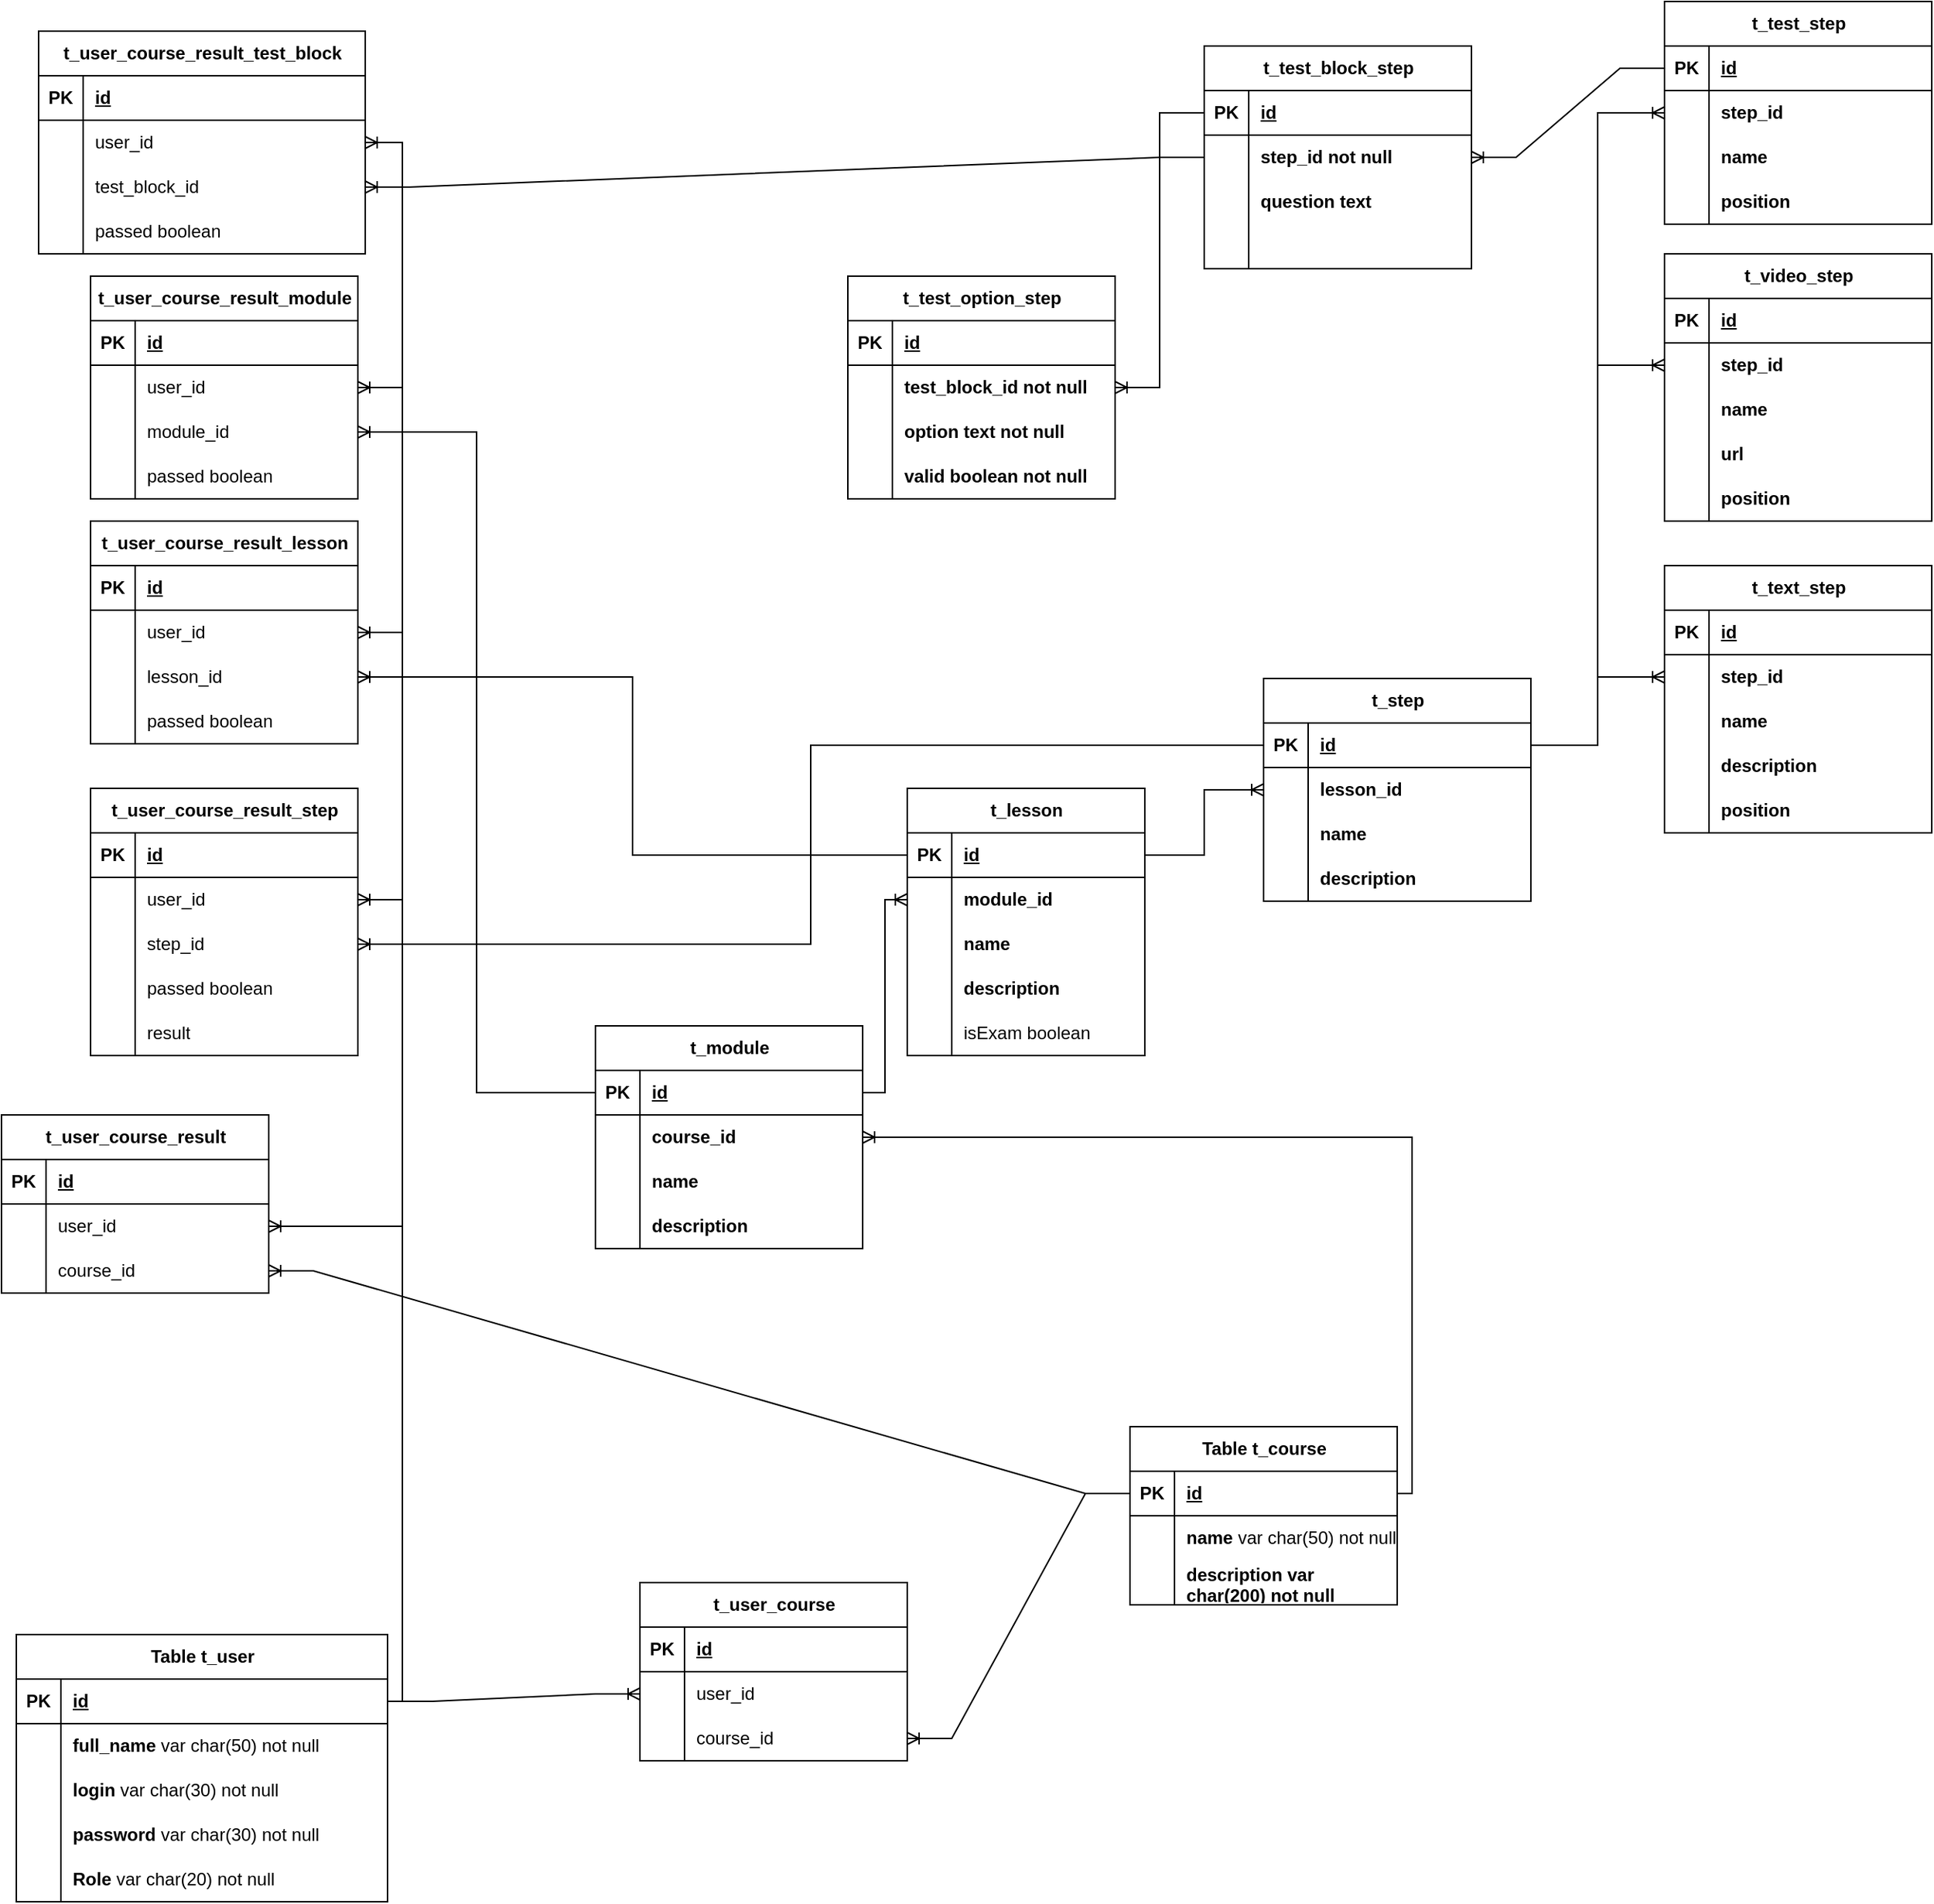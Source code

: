 <mxfile version="24.4.4" type="device">
  <diagram name="Страница — 1" id="a2UokZ7oKo4srPj5slk7">
    <mxGraphModel dx="875" dy="1611" grid="1" gridSize="10" guides="1" tooltips="1" connect="1" arrows="1" fold="1" page="1" pageScale="1" pageWidth="827" pageHeight="1169" math="0" shadow="0">
      <root>
        <mxCell id="0" />
        <mxCell id="1" parent="0" />
        <mxCell id="54Czu-5mhNsRSmX_T6UP-1" value="Table t_user" style="shape=table;startSize=30;container=1;collapsible=1;childLayout=tableLayout;fixedRows=1;rowLines=0;fontStyle=1;align=center;resizeLast=1;html=1;" parent="1" vertex="1">
          <mxGeometry x="40" y="60" width="250" height="180" as="geometry" />
        </mxCell>
        <mxCell id="54Czu-5mhNsRSmX_T6UP-2" value="" style="shape=tableRow;horizontal=0;startSize=0;swimlaneHead=0;swimlaneBody=0;fillColor=none;collapsible=0;dropTarget=0;points=[[0,0.5],[1,0.5]];portConstraint=eastwest;top=0;left=0;right=0;bottom=1;" parent="54Czu-5mhNsRSmX_T6UP-1" vertex="1">
          <mxGeometry y="30" width="250" height="30" as="geometry" />
        </mxCell>
        <mxCell id="54Czu-5mhNsRSmX_T6UP-3" value="PK" style="shape=partialRectangle;connectable=0;fillColor=none;top=0;left=0;bottom=0;right=0;fontStyle=1;overflow=hidden;whiteSpace=wrap;html=1;" parent="54Czu-5mhNsRSmX_T6UP-2" vertex="1">
          <mxGeometry width="30" height="30" as="geometry">
            <mxRectangle width="30" height="30" as="alternateBounds" />
          </mxGeometry>
        </mxCell>
        <mxCell id="54Czu-5mhNsRSmX_T6UP-4" value="id" style="shape=partialRectangle;connectable=0;fillColor=none;top=0;left=0;bottom=0;right=0;align=left;spacingLeft=6;fontStyle=5;overflow=hidden;whiteSpace=wrap;html=1;" parent="54Czu-5mhNsRSmX_T6UP-2" vertex="1">
          <mxGeometry x="30" width="220" height="30" as="geometry">
            <mxRectangle width="220" height="30" as="alternateBounds" />
          </mxGeometry>
        </mxCell>
        <mxCell id="54Czu-5mhNsRSmX_T6UP-5" value="" style="shape=tableRow;horizontal=0;startSize=0;swimlaneHead=0;swimlaneBody=0;fillColor=none;collapsible=0;dropTarget=0;points=[[0,0.5],[1,0.5]];portConstraint=eastwest;top=0;left=0;right=0;bottom=0;" parent="54Czu-5mhNsRSmX_T6UP-1" vertex="1">
          <mxGeometry y="60" width="250" height="30" as="geometry" />
        </mxCell>
        <mxCell id="54Czu-5mhNsRSmX_T6UP-6" value="" style="shape=partialRectangle;connectable=0;fillColor=none;top=0;left=0;bottom=0;right=0;editable=1;overflow=hidden;whiteSpace=wrap;html=1;" parent="54Czu-5mhNsRSmX_T6UP-5" vertex="1">
          <mxGeometry width="30" height="30" as="geometry">
            <mxRectangle width="30" height="30" as="alternateBounds" />
          </mxGeometry>
        </mxCell>
        <mxCell id="54Czu-5mhNsRSmX_T6UP-7" value="&lt;b&gt;full_name &lt;/b&gt;var char(50) not null" style="shape=partialRectangle;connectable=0;fillColor=none;top=0;left=0;bottom=0;right=0;align=left;spacingLeft=6;overflow=hidden;whiteSpace=wrap;html=1;" parent="54Czu-5mhNsRSmX_T6UP-5" vertex="1">
          <mxGeometry x="30" width="220" height="30" as="geometry">
            <mxRectangle width="220" height="30" as="alternateBounds" />
          </mxGeometry>
        </mxCell>
        <mxCell id="54Czu-5mhNsRSmX_T6UP-8" value="" style="shape=tableRow;horizontal=0;startSize=0;swimlaneHead=0;swimlaneBody=0;fillColor=none;collapsible=0;dropTarget=0;points=[[0,0.5],[1,0.5]];portConstraint=eastwest;top=0;left=0;right=0;bottom=0;" parent="54Czu-5mhNsRSmX_T6UP-1" vertex="1">
          <mxGeometry y="90" width="250" height="30" as="geometry" />
        </mxCell>
        <mxCell id="54Czu-5mhNsRSmX_T6UP-9" value="" style="shape=partialRectangle;connectable=0;fillColor=none;top=0;left=0;bottom=0;right=0;editable=1;overflow=hidden;whiteSpace=wrap;html=1;" parent="54Czu-5mhNsRSmX_T6UP-8" vertex="1">
          <mxGeometry width="30" height="30" as="geometry">
            <mxRectangle width="30" height="30" as="alternateBounds" />
          </mxGeometry>
        </mxCell>
        <mxCell id="54Czu-5mhNsRSmX_T6UP-10" value="&lt;b&gt;login&lt;/b&gt; var char(30) not null" style="shape=partialRectangle;connectable=0;fillColor=none;top=0;left=0;bottom=0;right=0;align=left;spacingLeft=6;overflow=hidden;whiteSpace=wrap;html=1;" parent="54Czu-5mhNsRSmX_T6UP-8" vertex="1">
          <mxGeometry x="30" width="220" height="30" as="geometry">
            <mxRectangle width="220" height="30" as="alternateBounds" />
          </mxGeometry>
        </mxCell>
        <mxCell id="54Czu-5mhNsRSmX_T6UP-11" value="" style="shape=tableRow;horizontal=0;startSize=0;swimlaneHead=0;swimlaneBody=0;fillColor=none;collapsible=0;dropTarget=0;points=[[0,0.5],[1,0.5]];portConstraint=eastwest;top=0;left=0;right=0;bottom=0;" parent="54Czu-5mhNsRSmX_T6UP-1" vertex="1">
          <mxGeometry y="120" width="250" height="30" as="geometry" />
        </mxCell>
        <mxCell id="54Czu-5mhNsRSmX_T6UP-12" value="" style="shape=partialRectangle;connectable=0;fillColor=none;top=0;left=0;bottom=0;right=0;editable=1;overflow=hidden;whiteSpace=wrap;html=1;" parent="54Czu-5mhNsRSmX_T6UP-11" vertex="1">
          <mxGeometry width="30" height="30" as="geometry">
            <mxRectangle width="30" height="30" as="alternateBounds" />
          </mxGeometry>
        </mxCell>
        <mxCell id="54Czu-5mhNsRSmX_T6UP-13" value="&lt;b&gt;password &lt;/b&gt;var char(30) not null" style="shape=partialRectangle;connectable=0;fillColor=none;top=0;left=0;bottom=0;right=0;align=left;spacingLeft=6;overflow=hidden;whiteSpace=wrap;html=1;" parent="54Czu-5mhNsRSmX_T6UP-11" vertex="1">
          <mxGeometry x="30" width="220" height="30" as="geometry">
            <mxRectangle width="220" height="30" as="alternateBounds" />
          </mxGeometry>
        </mxCell>
        <mxCell id="54Czu-5mhNsRSmX_T6UP-14" value="" style="shape=tableRow;horizontal=0;startSize=0;swimlaneHead=0;swimlaneBody=0;fillColor=none;collapsible=0;dropTarget=0;points=[[0,0.5],[1,0.5]];portConstraint=eastwest;top=0;left=0;right=0;bottom=0;" parent="54Czu-5mhNsRSmX_T6UP-1" vertex="1">
          <mxGeometry y="150" width="250" height="30" as="geometry" />
        </mxCell>
        <mxCell id="54Czu-5mhNsRSmX_T6UP-15" value="" style="shape=partialRectangle;connectable=0;fillColor=none;top=0;left=0;bottom=0;right=0;editable=1;overflow=hidden;whiteSpace=wrap;html=1;" parent="54Czu-5mhNsRSmX_T6UP-14" vertex="1">
          <mxGeometry width="30" height="30" as="geometry">
            <mxRectangle width="30" height="30" as="alternateBounds" />
          </mxGeometry>
        </mxCell>
        <mxCell id="54Czu-5mhNsRSmX_T6UP-16" value="&lt;b&gt;Role&amp;nbsp;&lt;/b&gt;var char(20) not null" style="shape=partialRectangle;connectable=0;fillColor=none;top=0;left=0;bottom=0;right=0;align=left;spacingLeft=6;overflow=hidden;whiteSpace=wrap;html=1;" parent="54Czu-5mhNsRSmX_T6UP-14" vertex="1">
          <mxGeometry x="30" width="220" height="30" as="geometry">
            <mxRectangle width="220" height="30" as="alternateBounds" />
          </mxGeometry>
        </mxCell>
        <mxCell id="54Czu-5mhNsRSmX_T6UP-17" value="Table t_course" style="shape=table;startSize=30;container=1;collapsible=1;childLayout=tableLayout;fixedRows=1;rowLines=0;fontStyle=1;align=center;resizeLast=1;html=1;" parent="1" vertex="1">
          <mxGeometry x="790" y="-80" width="180" height="120" as="geometry" />
        </mxCell>
        <mxCell id="54Czu-5mhNsRSmX_T6UP-18" value="" style="shape=tableRow;horizontal=0;startSize=0;swimlaneHead=0;swimlaneBody=0;fillColor=none;collapsible=0;dropTarget=0;points=[[0,0.5],[1,0.5]];portConstraint=eastwest;top=0;left=0;right=0;bottom=1;" parent="54Czu-5mhNsRSmX_T6UP-17" vertex="1">
          <mxGeometry y="30" width="180" height="30" as="geometry" />
        </mxCell>
        <mxCell id="54Czu-5mhNsRSmX_T6UP-19" value="PK" style="shape=partialRectangle;connectable=0;fillColor=none;top=0;left=0;bottom=0;right=0;fontStyle=1;overflow=hidden;whiteSpace=wrap;html=1;" parent="54Czu-5mhNsRSmX_T6UP-18" vertex="1">
          <mxGeometry width="30" height="30" as="geometry">
            <mxRectangle width="30" height="30" as="alternateBounds" />
          </mxGeometry>
        </mxCell>
        <mxCell id="54Czu-5mhNsRSmX_T6UP-20" value="id" style="shape=partialRectangle;connectable=0;fillColor=none;top=0;left=0;bottom=0;right=0;align=left;spacingLeft=6;fontStyle=5;overflow=hidden;whiteSpace=wrap;html=1;" parent="54Czu-5mhNsRSmX_T6UP-18" vertex="1">
          <mxGeometry x="30" width="150" height="30" as="geometry">
            <mxRectangle width="150" height="30" as="alternateBounds" />
          </mxGeometry>
        </mxCell>
        <mxCell id="54Czu-5mhNsRSmX_T6UP-21" value="" style="shape=tableRow;horizontal=0;startSize=0;swimlaneHead=0;swimlaneBody=0;fillColor=none;collapsible=0;dropTarget=0;points=[[0,0.5],[1,0.5]];portConstraint=eastwest;top=0;left=0;right=0;bottom=0;" parent="54Czu-5mhNsRSmX_T6UP-17" vertex="1">
          <mxGeometry y="60" width="180" height="30" as="geometry" />
        </mxCell>
        <mxCell id="54Czu-5mhNsRSmX_T6UP-22" value="" style="shape=partialRectangle;connectable=0;fillColor=none;top=0;left=0;bottom=0;right=0;editable=1;overflow=hidden;whiteSpace=wrap;html=1;" parent="54Czu-5mhNsRSmX_T6UP-21" vertex="1">
          <mxGeometry width="30" height="30" as="geometry">
            <mxRectangle width="30" height="30" as="alternateBounds" />
          </mxGeometry>
        </mxCell>
        <mxCell id="54Czu-5mhNsRSmX_T6UP-23" value="&lt;b&gt;name&amp;nbsp;&lt;/b&gt;var char(50) not null" style="shape=partialRectangle;connectable=0;fillColor=none;top=0;left=0;bottom=0;right=0;align=left;spacingLeft=6;overflow=hidden;whiteSpace=wrap;html=1;" parent="54Czu-5mhNsRSmX_T6UP-21" vertex="1">
          <mxGeometry x="30" width="150" height="30" as="geometry">
            <mxRectangle width="150" height="30" as="alternateBounds" />
          </mxGeometry>
        </mxCell>
        <mxCell id="54Czu-5mhNsRSmX_T6UP-24" value="" style="shape=tableRow;horizontal=0;startSize=0;swimlaneHead=0;swimlaneBody=0;fillColor=none;collapsible=0;dropTarget=0;points=[[0,0.5],[1,0.5]];portConstraint=eastwest;top=0;left=0;right=0;bottom=0;" parent="54Czu-5mhNsRSmX_T6UP-17" vertex="1">
          <mxGeometry y="90" width="180" height="30" as="geometry" />
        </mxCell>
        <mxCell id="54Czu-5mhNsRSmX_T6UP-25" value="" style="shape=partialRectangle;connectable=0;fillColor=none;top=0;left=0;bottom=0;right=0;editable=1;overflow=hidden;whiteSpace=wrap;html=1;" parent="54Czu-5mhNsRSmX_T6UP-24" vertex="1">
          <mxGeometry width="30" height="30" as="geometry">
            <mxRectangle width="30" height="30" as="alternateBounds" />
          </mxGeometry>
        </mxCell>
        <mxCell id="54Czu-5mhNsRSmX_T6UP-26" value="&lt;b&gt;description var char(200) not null&amp;nbsp;&lt;/b&gt;" style="shape=partialRectangle;connectable=0;fillColor=none;top=0;left=0;bottom=0;right=0;align=left;spacingLeft=6;overflow=hidden;whiteSpace=wrap;html=1;" parent="54Czu-5mhNsRSmX_T6UP-24" vertex="1">
          <mxGeometry x="30" width="150" height="30" as="geometry">
            <mxRectangle width="150" height="30" as="alternateBounds" />
          </mxGeometry>
        </mxCell>
        <mxCell id="54Czu-5mhNsRSmX_T6UP-30" value="t_user_course" style="shape=table;startSize=30;container=1;collapsible=1;childLayout=tableLayout;fixedRows=1;rowLines=0;fontStyle=1;align=center;resizeLast=1;html=1;" parent="1" vertex="1">
          <mxGeometry x="460" y="25" width="180" height="120" as="geometry" />
        </mxCell>
        <mxCell id="54Czu-5mhNsRSmX_T6UP-31" value="" style="shape=tableRow;horizontal=0;startSize=0;swimlaneHead=0;swimlaneBody=0;fillColor=none;collapsible=0;dropTarget=0;points=[[0,0.5],[1,0.5]];portConstraint=eastwest;top=0;left=0;right=0;bottom=1;" parent="54Czu-5mhNsRSmX_T6UP-30" vertex="1">
          <mxGeometry y="30" width="180" height="30" as="geometry" />
        </mxCell>
        <mxCell id="54Czu-5mhNsRSmX_T6UP-32" value="PK" style="shape=partialRectangle;connectable=0;fillColor=none;top=0;left=0;bottom=0;right=0;fontStyle=1;overflow=hidden;whiteSpace=wrap;html=1;" parent="54Czu-5mhNsRSmX_T6UP-31" vertex="1">
          <mxGeometry width="30" height="30" as="geometry">
            <mxRectangle width="30" height="30" as="alternateBounds" />
          </mxGeometry>
        </mxCell>
        <mxCell id="54Czu-5mhNsRSmX_T6UP-33" value="id" style="shape=partialRectangle;connectable=0;fillColor=none;top=0;left=0;bottom=0;right=0;align=left;spacingLeft=6;fontStyle=5;overflow=hidden;whiteSpace=wrap;html=1;" parent="54Czu-5mhNsRSmX_T6UP-31" vertex="1">
          <mxGeometry x="30" width="150" height="30" as="geometry">
            <mxRectangle width="150" height="30" as="alternateBounds" />
          </mxGeometry>
        </mxCell>
        <mxCell id="54Czu-5mhNsRSmX_T6UP-34" value="" style="shape=tableRow;horizontal=0;startSize=0;swimlaneHead=0;swimlaneBody=0;fillColor=none;collapsible=0;dropTarget=0;points=[[0,0.5],[1,0.5]];portConstraint=eastwest;top=0;left=0;right=0;bottom=0;" parent="54Czu-5mhNsRSmX_T6UP-30" vertex="1">
          <mxGeometry y="60" width="180" height="30" as="geometry" />
        </mxCell>
        <mxCell id="54Czu-5mhNsRSmX_T6UP-35" value="" style="shape=partialRectangle;connectable=0;fillColor=none;top=0;left=0;bottom=0;right=0;editable=1;overflow=hidden;whiteSpace=wrap;html=1;" parent="54Czu-5mhNsRSmX_T6UP-34" vertex="1">
          <mxGeometry width="30" height="30" as="geometry">
            <mxRectangle width="30" height="30" as="alternateBounds" />
          </mxGeometry>
        </mxCell>
        <mxCell id="54Czu-5mhNsRSmX_T6UP-36" value="user_id&amp;nbsp;&lt;span style=&quot;white-space: pre;&quot;&gt;&#x9;&lt;/span&gt;" style="shape=partialRectangle;connectable=0;fillColor=none;top=0;left=0;bottom=0;right=0;align=left;spacingLeft=6;overflow=hidden;whiteSpace=wrap;html=1;" parent="54Czu-5mhNsRSmX_T6UP-34" vertex="1">
          <mxGeometry x="30" width="150" height="30" as="geometry">
            <mxRectangle width="150" height="30" as="alternateBounds" />
          </mxGeometry>
        </mxCell>
        <mxCell id="54Czu-5mhNsRSmX_T6UP-37" value="" style="shape=tableRow;horizontal=0;startSize=0;swimlaneHead=0;swimlaneBody=0;fillColor=none;collapsible=0;dropTarget=0;points=[[0,0.5],[1,0.5]];portConstraint=eastwest;top=0;left=0;right=0;bottom=0;" parent="54Czu-5mhNsRSmX_T6UP-30" vertex="1">
          <mxGeometry y="90" width="180" height="30" as="geometry" />
        </mxCell>
        <mxCell id="54Czu-5mhNsRSmX_T6UP-38" value="" style="shape=partialRectangle;connectable=0;fillColor=none;top=0;left=0;bottom=0;right=0;editable=1;overflow=hidden;whiteSpace=wrap;html=1;" parent="54Czu-5mhNsRSmX_T6UP-37" vertex="1">
          <mxGeometry width="30" height="30" as="geometry">
            <mxRectangle width="30" height="30" as="alternateBounds" />
          </mxGeometry>
        </mxCell>
        <mxCell id="54Czu-5mhNsRSmX_T6UP-39" value="course_id" style="shape=partialRectangle;connectable=0;fillColor=none;top=0;left=0;bottom=0;right=0;align=left;spacingLeft=6;overflow=hidden;whiteSpace=wrap;html=1;" parent="54Czu-5mhNsRSmX_T6UP-37" vertex="1">
          <mxGeometry x="30" width="150" height="30" as="geometry">
            <mxRectangle width="150" height="30" as="alternateBounds" />
          </mxGeometry>
        </mxCell>
        <mxCell id="54Czu-5mhNsRSmX_T6UP-43" value="" style="edgeStyle=entityRelationEdgeStyle;fontSize=12;html=1;endArrow=ERoneToMany;rounded=0;entryX=1;entryY=0.5;entryDx=0;entryDy=0;exitX=0;exitY=0.5;exitDx=0;exitDy=0;" parent="1" source="54Czu-5mhNsRSmX_T6UP-18" target="54Czu-5mhNsRSmX_T6UP-37" edge="1">
          <mxGeometry width="100" height="100" relative="1" as="geometry">
            <mxPoint x="614" y="327" as="sourcePoint" />
            <mxPoint x="714" y="227" as="targetPoint" />
          </mxGeometry>
        </mxCell>
        <mxCell id="54Czu-5mhNsRSmX_T6UP-44" value="" style="edgeStyle=entityRelationEdgeStyle;fontSize=12;html=1;endArrow=ERoneToMany;rounded=0;exitX=1;exitY=0.5;exitDx=0;exitDy=0;entryX=0;entryY=0.5;entryDx=0;entryDy=0;" parent="1" source="54Czu-5mhNsRSmX_T6UP-2" target="54Czu-5mhNsRSmX_T6UP-34" edge="1">
          <mxGeometry width="100" height="100" relative="1" as="geometry">
            <mxPoint x="420" y="360" as="sourcePoint" />
            <mxPoint x="520" y="260" as="targetPoint" />
          </mxGeometry>
        </mxCell>
        <mxCell id="54Czu-5mhNsRSmX_T6UP-45" value="t_user_course_result" style="shape=table;startSize=30;container=1;collapsible=1;childLayout=tableLayout;fixedRows=1;rowLines=0;fontStyle=1;align=center;resizeLast=1;html=1;" parent="1" vertex="1">
          <mxGeometry x="30" y="-290" width="180" height="120" as="geometry" />
        </mxCell>
        <mxCell id="54Czu-5mhNsRSmX_T6UP-46" value="" style="shape=tableRow;horizontal=0;startSize=0;swimlaneHead=0;swimlaneBody=0;fillColor=none;collapsible=0;dropTarget=0;points=[[0,0.5],[1,0.5]];portConstraint=eastwest;top=0;left=0;right=0;bottom=1;" parent="54Czu-5mhNsRSmX_T6UP-45" vertex="1">
          <mxGeometry y="30" width="180" height="30" as="geometry" />
        </mxCell>
        <mxCell id="54Czu-5mhNsRSmX_T6UP-47" value="PK" style="shape=partialRectangle;connectable=0;fillColor=none;top=0;left=0;bottom=0;right=0;fontStyle=1;overflow=hidden;whiteSpace=wrap;html=1;" parent="54Czu-5mhNsRSmX_T6UP-46" vertex="1">
          <mxGeometry width="30" height="30" as="geometry">
            <mxRectangle width="30" height="30" as="alternateBounds" />
          </mxGeometry>
        </mxCell>
        <mxCell id="54Czu-5mhNsRSmX_T6UP-48" value="id" style="shape=partialRectangle;connectable=0;fillColor=none;top=0;left=0;bottom=0;right=0;align=left;spacingLeft=6;fontStyle=5;overflow=hidden;whiteSpace=wrap;html=1;" parent="54Czu-5mhNsRSmX_T6UP-46" vertex="1">
          <mxGeometry x="30" width="150" height="30" as="geometry">
            <mxRectangle width="150" height="30" as="alternateBounds" />
          </mxGeometry>
        </mxCell>
        <mxCell id="54Czu-5mhNsRSmX_T6UP-49" value="" style="shape=tableRow;horizontal=0;startSize=0;swimlaneHead=0;swimlaneBody=0;fillColor=none;collapsible=0;dropTarget=0;points=[[0,0.5],[1,0.5]];portConstraint=eastwest;top=0;left=0;right=0;bottom=0;" parent="54Czu-5mhNsRSmX_T6UP-45" vertex="1">
          <mxGeometry y="60" width="180" height="30" as="geometry" />
        </mxCell>
        <mxCell id="54Czu-5mhNsRSmX_T6UP-50" value="" style="shape=partialRectangle;connectable=0;fillColor=none;top=0;left=0;bottom=0;right=0;editable=1;overflow=hidden;whiteSpace=wrap;html=1;" parent="54Czu-5mhNsRSmX_T6UP-49" vertex="1">
          <mxGeometry width="30" height="30" as="geometry">
            <mxRectangle width="30" height="30" as="alternateBounds" />
          </mxGeometry>
        </mxCell>
        <mxCell id="54Czu-5mhNsRSmX_T6UP-51" value="user_id" style="shape=partialRectangle;connectable=0;fillColor=none;top=0;left=0;bottom=0;right=0;align=left;spacingLeft=6;overflow=hidden;whiteSpace=wrap;html=1;" parent="54Czu-5mhNsRSmX_T6UP-49" vertex="1">
          <mxGeometry x="30" width="150" height="30" as="geometry">
            <mxRectangle width="150" height="30" as="alternateBounds" />
          </mxGeometry>
        </mxCell>
        <mxCell id="-Ss1wmcw63-KnU_H1X-H-14" value="" style="shape=tableRow;horizontal=0;startSize=0;swimlaneHead=0;swimlaneBody=0;fillColor=none;collapsible=0;dropTarget=0;points=[[0,0.5],[1,0.5]];portConstraint=eastwest;top=0;left=0;right=0;bottom=0;" parent="54Czu-5mhNsRSmX_T6UP-45" vertex="1">
          <mxGeometry y="90" width="180" height="30" as="geometry" />
        </mxCell>
        <mxCell id="-Ss1wmcw63-KnU_H1X-H-15" value="" style="shape=partialRectangle;connectable=0;fillColor=none;top=0;left=0;bottom=0;right=0;editable=1;overflow=hidden;whiteSpace=wrap;html=1;" parent="-Ss1wmcw63-KnU_H1X-H-14" vertex="1">
          <mxGeometry width="30" height="30" as="geometry">
            <mxRectangle width="30" height="30" as="alternateBounds" />
          </mxGeometry>
        </mxCell>
        <mxCell id="-Ss1wmcw63-KnU_H1X-H-16" value="course_id" style="shape=partialRectangle;connectable=0;fillColor=none;top=0;left=0;bottom=0;right=0;align=left;spacingLeft=6;overflow=hidden;whiteSpace=wrap;html=1;" parent="-Ss1wmcw63-KnU_H1X-H-14" vertex="1">
          <mxGeometry x="30" width="150" height="30" as="geometry">
            <mxRectangle width="150" height="30" as="alternateBounds" />
          </mxGeometry>
        </mxCell>
        <mxCell id="54Czu-5mhNsRSmX_T6UP-58" value="t_module" style="shape=table;startSize=30;container=1;collapsible=1;childLayout=tableLayout;fixedRows=1;rowLines=0;fontStyle=1;align=center;resizeLast=1;html=1;" parent="1" vertex="1">
          <mxGeometry x="430" y="-350" width="180" height="150" as="geometry" />
        </mxCell>
        <mxCell id="54Czu-5mhNsRSmX_T6UP-59" value="" style="shape=tableRow;horizontal=0;startSize=0;swimlaneHead=0;swimlaneBody=0;fillColor=none;collapsible=0;dropTarget=0;points=[[0,0.5],[1,0.5]];portConstraint=eastwest;top=0;left=0;right=0;bottom=1;" parent="54Czu-5mhNsRSmX_T6UP-58" vertex="1">
          <mxGeometry y="30" width="180" height="30" as="geometry" />
        </mxCell>
        <mxCell id="54Czu-5mhNsRSmX_T6UP-60" value="PK" style="shape=partialRectangle;connectable=0;fillColor=none;top=0;left=0;bottom=0;right=0;fontStyle=1;overflow=hidden;whiteSpace=wrap;html=1;" parent="54Czu-5mhNsRSmX_T6UP-59" vertex="1">
          <mxGeometry width="30" height="30" as="geometry">
            <mxRectangle width="30" height="30" as="alternateBounds" />
          </mxGeometry>
        </mxCell>
        <mxCell id="54Czu-5mhNsRSmX_T6UP-61" value="id&lt;span style=&quot;white-space: pre;&quot;&gt;&#x9;&lt;/span&gt;" style="shape=partialRectangle;connectable=0;fillColor=none;top=0;left=0;bottom=0;right=0;align=left;spacingLeft=6;fontStyle=5;overflow=hidden;whiteSpace=wrap;html=1;" parent="54Czu-5mhNsRSmX_T6UP-59" vertex="1">
          <mxGeometry x="30" width="150" height="30" as="geometry">
            <mxRectangle width="150" height="30" as="alternateBounds" />
          </mxGeometry>
        </mxCell>
        <mxCell id="54Czu-5mhNsRSmX_T6UP-62" value="" style="shape=tableRow;horizontal=0;startSize=0;swimlaneHead=0;swimlaneBody=0;fillColor=none;collapsible=0;dropTarget=0;points=[[0,0.5],[1,0.5]];portConstraint=eastwest;top=0;left=0;right=0;bottom=0;" parent="54Czu-5mhNsRSmX_T6UP-58" vertex="1">
          <mxGeometry y="60" width="180" height="30" as="geometry" />
        </mxCell>
        <mxCell id="54Czu-5mhNsRSmX_T6UP-63" value="" style="shape=partialRectangle;connectable=0;fillColor=none;top=0;left=0;bottom=0;right=0;editable=1;overflow=hidden;whiteSpace=wrap;html=1;" parent="54Czu-5mhNsRSmX_T6UP-62" vertex="1">
          <mxGeometry width="30" height="30" as="geometry">
            <mxRectangle width="30" height="30" as="alternateBounds" />
          </mxGeometry>
        </mxCell>
        <mxCell id="54Czu-5mhNsRSmX_T6UP-64" value="&lt;b&gt;course_id&lt;/b&gt;" style="shape=partialRectangle;connectable=0;fillColor=none;top=0;left=0;bottom=0;right=0;align=left;spacingLeft=6;overflow=hidden;whiteSpace=wrap;html=1;" parent="54Czu-5mhNsRSmX_T6UP-62" vertex="1">
          <mxGeometry x="30" width="150" height="30" as="geometry">
            <mxRectangle width="150" height="30" as="alternateBounds" />
          </mxGeometry>
        </mxCell>
        <mxCell id="54Czu-5mhNsRSmX_T6UP-65" value="" style="shape=tableRow;horizontal=0;startSize=0;swimlaneHead=0;swimlaneBody=0;fillColor=none;collapsible=0;dropTarget=0;points=[[0,0.5],[1,0.5]];portConstraint=eastwest;top=0;left=0;right=0;bottom=0;" parent="54Czu-5mhNsRSmX_T6UP-58" vertex="1">
          <mxGeometry y="90" width="180" height="30" as="geometry" />
        </mxCell>
        <mxCell id="54Czu-5mhNsRSmX_T6UP-66" value="" style="shape=partialRectangle;connectable=0;fillColor=none;top=0;left=0;bottom=0;right=0;editable=1;overflow=hidden;whiteSpace=wrap;html=1;" parent="54Czu-5mhNsRSmX_T6UP-65" vertex="1">
          <mxGeometry width="30" height="30" as="geometry">
            <mxRectangle width="30" height="30" as="alternateBounds" />
          </mxGeometry>
        </mxCell>
        <mxCell id="54Czu-5mhNsRSmX_T6UP-67" value="&lt;b&gt;name&lt;/b&gt;" style="shape=partialRectangle;connectable=0;fillColor=none;top=0;left=0;bottom=0;right=0;align=left;spacingLeft=6;overflow=hidden;whiteSpace=wrap;html=1;" parent="54Czu-5mhNsRSmX_T6UP-65" vertex="1">
          <mxGeometry x="30" width="150" height="30" as="geometry">
            <mxRectangle width="150" height="30" as="alternateBounds" />
          </mxGeometry>
        </mxCell>
        <mxCell id="54Czu-5mhNsRSmX_T6UP-68" value="" style="shape=tableRow;horizontal=0;startSize=0;swimlaneHead=0;swimlaneBody=0;fillColor=none;collapsible=0;dropTarget=0;points=[[0,0.5],[1,0.5]];portConstraint=eastwest;top=0;left=0;right=0;bottom=0;" parent="54Czu-5mhNsRSmX_T6UP-58" vertex="1">
          <mxGeometry y="120" width="180" height="30" as="geometry" />
        </mxCell>
        <mxCell id="54Czu-5mhNsRSmX_T6UP-69" value="" style="shape=partialRectangle;connectable=0;fillColor=none;top=0;left=0;bottom=0;right=0;editable=1;overflow=hidden;whiteSpace=wrap;html=1;" parent="54Czu-5mhNsRSmX_T6UP-68" vertex="1">
          <mxGeometry width="30" height="30" as="geometry">
            <mxRectangle width="30" height="30" as="alternateBounds" />
          </mxGeometry>
        </mxCell>
        <mxCell id="54Czu-5mhNsRSmX_T6UP-70" value="&lt;b&gt;description&lt;/b&gt;" style="shape=partialRectangle;connectable=0;fillColor=none;top=0;left=0;bottom=0;right=0;align=left;spacingLeft=6;overflow=hidden;whiteSpace=wrap;html=1;" parent="54Czu-5mhNsRSmX_T6UP-68" vertex="1">
          <mxGeometry x="30" width="150" height="30" as="geometry">
            <mxRectangle width="150" height="30" as="alternateBounds" />
          </mxGeometry>
        </mxCell>
        <mxCell id="54Czu-5mhNsRSmX_T6UP-74" value="t_text_step" style="shape=table;startSize=30;container=1;collapsible=1;childLayout=tableLayout;fixedRows=1;rowLines=0;fontStyle=1;align=center;resizeLast=1;html=1;" parent="1" vertex="1">
          <mxGeometry x="1150" y="-660" width="180" height="180" as="geometry" />
        </mxCell>
        <mxCell id="54Czu-5mhNsRSmX_T6UP-75" value="" style="shape=tableRow;horizontal=0;startSize=0;swimlaneHead=0;swimlaneBody=0;fillColor=none;collapsible=0;dropTarget=0;points=[[0,0.5],[1,0.5]];portConstraint=eastwest;top=0;left=0;right=0;bottom=1;" parent="54Czu-5mhNsRSmX_T6UP-74" vertex="1">
          <mxGeometry y="30" width="180" height="30" as="geometry" />
        </mxCell>
        <mxCell id="54Czu-5mhNsRSmX_T6UP-76" value="PK" style="shape=partialRectangle;connectable=0;fillColor=none;top=0;left=0;bottom=0;right=0;fontStyle=1;overflow=hidden;whiteSpace=wrap;html=1;" parent="54Czu-5mhNsRSmX_T6UP-75" vertex="1">
          <mxGeometry width="30" height="30" as="geometry">
            <mxRectangle width="30" height="30" as="alternateBounds" />
          </mxGeometry>
        </mxCell>
        <mxCell id="54Czu-5mhNsRSmX_T6UP-77" value="id" style="shape=partialRectangle;connectable=0;fillColor=none;top=0;left=0;bottom=0;right=0;align=left;spacingLeft=6;fontStyle=5;overflow=hidden;whiteSpace=wrap;html=1;" parent="54Czu-5mhNsRSmX_T6UP-75" vertex="1">
          <mxGeometry x="30" width="150" height="30" as="geometry">
            <mxRectangle width="150" height="30" as="alternateBounds" />
          </mxGeometry>
        </mxCell>
        <mxCell id="54Czu-5mhNsRSmX_T6UP-78" value="" style="shape=tableRow;horizontal=0;startSize=0;swimlaneHead=0;swimlaneBody=0;fillColor=none;collapsible=0;dropTarget=0;points=[[0,0.5],[1,0.5]];portConstraint=eastwest;top=0;left=0;right=0;bottom=0;" parent="54Czu-5mhNsRSmX_T6UP-74" vertex="1">
          <mxGeometry y="60" width="180" height="30" as="geometry" />
        </mxCell>
        <mxCell id="54Czu-5mhNsRSmX_T6UP-79" value="" style="shape=partialRectangle;connectable=0;fillColor=none;top=0;left=0;bottom=0;right=0;editable=1;overflow=hidden;whiteSpace=wrap;html=1;" parent="54Czu-5mhNsRSmX_T6UP-78" vertex="1">
          <mxGeometry width="30" height="30" as="geometry">
            <mxRectangle width="30" height="30" as="alternateBounds" />
          </mxGeometry>
        </mxCell>
        <mxCell id="54Czu-5mhNsRSmX_T6UP-80" value="&lt;b&gt;step_id&lt;/b&gt;" style="shape=partialRectangle;connectable=0;fillColor=none;top=0;left=0;bottom=0;right=0;align=left;spacingLeft=6;overflow=hidden;whiteSpace=wrap;html=1;" parent="54Czu-5mhNsRSmX_T6UP-78" vertex="1">
          <mxGeometry x="30" width="150" height="30" as="geometry">
            <mxRectangle width="150" height="30" as="alternateBounds" />
          </mxGeometry>
        </mxCell>
        <mxCell id="54Czu-5mhNsRSmX_T6UP-81" value="" style="shape=tableRow;horizontal=0;startSize=0;swimlaneHead=0;swimlaneBody=0;fillColor=none;collapsible=0;dropTarget=0;points=[[0,0.5],[1,0.5]];portConstraint=eastwest;top=0;left=0;right=0;bottom=0;" parent="54Czu-5mhNsRSmX_T6UP-74" vertex="1">
          <mxGeometry y="90" width="180" height="30" as="geometry" />
        </mxCell>
        <mxCell id="54Czu-5mhNsRSmX_T6UP-82" value="" style="shape=partialRectangle;connectable=0;fillColor=none;top=0;left=0;bottom=0;right=0;editable=1;overflow=hidden;whiteSpace=wrap;html=1;" parent="54Czu-5mhNsRSmX_T6UP-81" vertex="1">
          <mxGeometry width="30" height="30" as="geometry">
            <mxRectangle width="30" height="30" as="alternateBounds" />
          </mxGeometry>
        </mxCell>
        <mxCell id="54Czu-5mhNsRSmX_T6UP-83" value="&lt;b&gt;name&amp;nbsp;&lt;/b&gt;" style="shape=partialRectangle;connectable=0;fillColor=none;top=0;left=0;bottom=0;right=0;align=left;spacingLeft=6;overflow=hidden;whiteSpace=wrap;html=1;" parent="54Czu-5mhNsRSmX_T6UP-81" vertex="1">
          <mxGeometry x="30" width="150" height="30" as="geometry">
            <mxRectangle width="150" height="30" as="alternateBounds" />
          </mxGeometry>
        </mxCell>
        <mxCell id="54Czu-5mhNsRSmX_T6UP-84" value="" style="shape=tableRow;horizontal=0;startSize=0;swimlaneHead=0;swimlaneBody=0;fillColor=none;collapsible=0;dropTarget=0;points=[[0,0.5],[1,0.5]];portConstraint=eastwest;top=0;left=0;right=0;bottom=0;" parent="54Czu-5mhNsRSmX_T6UP-74" vertex="1">
          <mxGeometry y="120" width="180" height="30" as="geometry" />
        </mxCell>
        <mxCell id="54Czu-5mhNsRSmX_T6UP-85" value="" style="shape=partialRectangle;connectable=0;fillColor=none;top=0;left=0;bottom=0;right=0;editable=1;overflow=hidden;whiteSpace=wrap;html=1;" parent="54Czu-5mhNsRSmX_T6UP-84" vertex="1">
          <mxGeometry width="30" height="30" as="geometry">
            <mxRectangle width="30" height="30" as="alternateBounds" />
          </mxGeometry>
        </mxCell>
        <mxCell id="54Czu-5mhNsRSmX_T6UP-86" value="&lt;b&gt;description&amp;nbsp;&lt;/b&gt;" style="shape=partialRectangle;connectable=0;fillColor=none;top=0;left=0;bottom=0;right=0;align=left;spacingLeft=6;overflow=hidden;whiteSpace=wrap;html=1;" parent="54Czu-5mhNsRSmX_T6UP-84" vertex="1">
          <mxGeometry x="30" width="150" height="30" as="geometry">
            <mxRectangle width="150" height="30" as="alternateBounds" />
          </mxGeometry>
        </mxCell>
        <mxCell id="5" value="" style="shape=tableRow;horizontal=0;startSize=0;swimlaneHead=0;swimlaneBody=0;fillColor=none;collapsible=0;dropTarget=0;points=[[0,0.5],[1,0.5]];portConstraint=eastwest;top=0;left=0;right=0;bottom=0;" parent="54Czu-5mhNsRSmX_T6UP-74" vertex="1">
          <mxGeometry y="150" width="180" height="30" as="geometry" />
        </mxCell>
        <mxCell id="6" value="" style="shape=partialRectangle;connectable=0;fillColor=none;top=0;left=0;bottom=0;right=0;editable=1;overflow=hidden;whiteSpace=wrap;html=1;" parent="5" vertex="1">
          <mxGeometry width="30" height="30" as="geometry">
            <mxRectangle width="30" height="30" as="alternateBounds" />
          </mxGeometry>
        </mxCell>
        <mxCell id="7" value="&lt;b&gt;position&lt;/b&gt;" style="shape=partialRectangle;connectable=0;fillColor=none;top=0;left=0;bottom=0;right=0;align=left;spacingLeft=6;overflow=hidden;whiteSpace=wrap;html=1;" parent="5" vertex="1">
          <mxGeometry x="30" width="150" height="30" as="geometry">
            <mxRectangle width="150" height="30" as="alternateBounds" />
          </mxGeometry>
        </mxCell>
        <mxCell id="54Czu-5mhNsRSmX_T6UP-88" value="" style="edgeStyle=orthogonalEdgeStyle;fontSize=12;html=1;endArrow=ERoneToMany;rounded=0;entryX=1;entryY=0.5;entryDx=0;entryDy=0;exitX=1;exitY=0.5;exitDx=0;exitDy=0;" parent="1" source="54Czu-5mhNsRSmX_T6UP-18" target="54Czu-5mhNsRSmX_T6UP-62" edge="1">
          <mxGeometry width="100" height="100" relative="1" as="geometry">
            <mxPoint x="840" y="-110" as="sourcePoint" />
            <mxPoint x="940" y="-210" as="targetPoint" />
          </mxGeometry>
        </mxCell>
        <mxCell id="54Czu-5mhNsRSmX_T6UP-89" value="t_video_step" style="shape=table;startSize=30;container=1;collapsible=1;childLayout=tableLayout;fixedRows=1;rowLines=0;fontStyle=1;align=center;resizeLast=1;html=1;" parent="1" vertex="1">
          <mxGeometry x="1150" y="-870" width="180" height="180" as="geometry" />
        </mxCell>
        <mxCell id="54Czu-5mhNsRSmX_T6UP-90" value="" style="shape=tableRow;horizontal=0;startSize=0;swimlaneHead=0;swimlaneBody=0;fillColor=none;collapsible=0;dropTarget=0;points=[[0,0.5],[1,0.5]];portConstraint=eastwest;top=0;left=0;right=0;bottom=1;" parent="54Czu-5mhNsRSmX_T6UP-89" vertex="1">
          <mxGeometry y="30" width="180" height="30" as="geometry" />
        </mxCell>
        <mxCell id="54Czu-5mhNsRSmX_T6UP-91" value="PK" style="shape=partialRectangle;connectable=0;fillColor=none;top=0;left=0;bottom=0;right=0;fontStyle=1;overflow=hidden;whiteSpace=wrap;html=1;" parent="54Czu-5mhNsRSmX_T6UP-90" vertex="1">
          <mxGeometry width="30" height="30" as="geometry">
            <mxRectangle width="30" height="30" as="alternateBounds" />
          </mxGeometry>
        </mxCell>
        <mxCell id="54Czu-5mhNsRSmX_T6UP-92" value="id" style="shape=partialRectangle;connectable=0;fillColor=none;top=0;left=0;bottom=0;right=0;align=left;spacingLeft=6;fontStyle=5;overflow=hidden;whiteSpace=wrap;html=1;" parent="54Czu-5mhNsRSmX_T6UP-90" vertex="1">
          <mxGeometry x="30" width="150" height="30" as="geometry">
            <mxRectangle width="150" height="30" as="alternateBounds" />
          </mxGeometry>
        </mxCell>
        <mxCell id="54Czu-5mhNsRSmX_T6UP-93" value="" style="shape=tableRow;horizontal=0;startSize=0;swimlaneHead=0;swimlaneBody=0;fillColor=none;collapsible=0;dropTarget=0;points=[[0,0.5],[1,0.5]];portConstraint=eastwest;top=0;left=0;right=0;bottom=0;" parent="54Czu-5mhNsRSmX_T6UP-89" vertex="1">
          <mxGeometry y="60" width="180" height="30" as="geometry" />
        </mxCell>
        <mxCell id="54Czu-5mhNsRSmX_T6UP-94" value="" style="shape=partialRectangle;connectable=0;fillColor=none;top=0;left=0;bottom=0;right=0;editable=1;overflow=hidden;whiteSpace=wrap;html=1;" parent="54Czu-5mhNsRSmX_T6UP-93" vertex="1">
          <mxGeometry width="30" height="30" as="geometry">
            <mxRectangle width="30" height="30" as="alternateBounds" />
          </mxGeometry>
        </mxCell>
        <mxCell id="54Czu-5mhNsRSmX_T6UP-95" value="&lt;b&gt;step_id&lt;/b&gt;" style="shape=partialRectangle;connectable=0;fillColor=none;top=0;left=0;bottom=0;right=0;align=left;spacingLeft=6;overflow=hidden;whiteSpace=wrap;html=1;" parent="54Czu-5mhNsRSmX_T6UP-93" vertex="1">
          <mxGeometry x="30" width="150" height="30" as="geometry">
            <mxRectangle width="150" height="30" as="alternateBounds" />
          </mxGeometry>
        </mxCell>
        <mxCell id="54Czu-5mhNsRSmX_T6UP-96" value="" style="shape=tableRow;horizontal=0;startSize=0;swimlaneHead=0;swimlaneBody=0;fillColor=none;collapsible=0;dropTarget=0;points=[[0,0.5],[1,0.5]];portConstraint=eastwest;top=0;left=0;right=0;bottom=0;" parent="54Czu-5mhNsRSmX_T6UP-89" vertex="1">
          <mxGeometry y="90" width="180" height="30" as="geometry" />
        </mxCell>
        <mxCell id="54Czu-5mhNsRSmX_T6UP-97" value="" style="shape=partialRectangle;connectable=0;fillColor=none;top=0;left=0;bottom=0;right=0;editable=1;overflow=hidden;whiteSpace=wrap;html=1;" parent="54Czu-5mhNsRSmX_T6UP-96" vertex="1">
          <mxGeometry width="30" height="30" as="geometry">
            <mxRectangle width="30" height="30" as="alternateBounds" />
          </mxGeometry>
        </mxCell>
        <mxCell id="54Czu-5mhNsRSmX_T6UP-98" value="&lt;b&gt;name&amp;nbsp;&lt;/b&gt;" style="shape=partialRectangle;connectable=0;fillColor=none;top=0;left=0;bottom=0;right=0;align=left;spacingLeft=6;overflow=hidden;whiteSpace=wrap;html=1;" parent="54Czu-5mhNsRSmX_T6UP-96" vertex="1">
          <mxGeometry x="30" width="150" height="30" as="geometry">
            <mxRectangle width="150" height="30" as="alternateBounds" />
          </mxGeometry>
        </mxCell>
        <mxCell id="54Czu-5mhNsRSmX_T6UP-99" value="" style="shape=tableRow;horizontal=0;startSize=0;swimlaneHead=0;swimlaneBody=0;fillColor=none;collapsible=0;dropTarget=0;points=[[0,0.5],[1,0.5]];portConstraint=eastwest;top=0;left=0;right=0;bottom=0;" parent="54Czu-5mhNsRSmX_T6UP-89" vertex="1">
          <mxGeometry y="120" width="180" height="30" as="geometry" />
        </mxCell>
        <mxCell id="54Czu-5mhNsRSmX_T6UP-100" value="" style="shape=partialRectangle;connectable=0;fillColor=none;top=0;left=0;bottom=0;right=0;editable=1;overflow=hidden;whiteSpace=wrap;html=1;" parent="54Czu-5mhNsRSmX_T6UP-99" vertex="1">
          <mxGeometry width="30" height="30" as="geometry">
            <mxRectangle width="30" height="30" as="alternateBounds" />
          </mxGeometry>
        </mxCell>
        <mxCell id="54Czu-5mhNsRSmX_T6UP-101" value="&lt;b&gt;url&lt;/b&gt;" style="shape=partialRectangle;connectable=0;fillColor=none;top=0;left=0;bottom=0;right=0;align=left;spacingLeft=6;overflow=hidden;whiteSpace=wrap;html=1;" parent="54Czu-5mhNsRSmX_T6UP-99" vertex="1">
          <mxGeometry x="30" width="150" height="30" as="geometry">
            <mxRectangle width="150" height="30" as="alternateBounds" />
          </mxGeometry>
        </mxCell>
        <mxCell id="2" value="" style="shape=tableRow;horizontal=0;startSize=0;swimlaneHead=0;swimlaneBody=0;fillColor=none;collapsible=0;dropTarget=0;points=[[0,0.5],[1,0.5]];portConstraint=eastwest;top=0;left=0;right=0;bottom=0;" parent="54Czu-5mhNsRSmX_T6UP-89" vertex="1">
          <mxGeometry y="150" width="180" height="30" as="geometry" />
        </mxCell>
        <mxCell id="3" value="" style="shape=partialRectangle;connectable=0;fillColor=none;top=0;left=0;bottom=0;right=0;editable=1;overflow=hidden;whiteSpace=wrap;html=1;" parent="2" vertex="1">
          <mxGeometry width="30" height="30" as="geometry">
            <mxRectangle width="30" height="30" as="alternateBounds" />
          </mxGeometry>
        </mxCell>
        <mxCell id="4" value="&lt;b&gt;position&lt;/b&gt;" style="shape=partialRectangle;connectable=0;fillColor=none;top=0;left=0;bottom=0;right=0;align=left;spacingLeft=6;overflow=hidden;whiteSpace=wrap;html=1;" parent="2" vertex="1">
          <mxGeometry x="30" width="150" height="30" as="geometry">
            <mxRectangle width="150" height="30" as="alternateBounds" />
          </mxGeometry>
        </mxCell>
        <mxCell id="54Czu-5mhNsRSmX_T6UP-103" value="t_test_step" style="shape=table;startSize=30;container=1;collapsible=1;childLayout=tableLayout;fixedRows=1;rowLines=0;fontStyle=1;align=center;resizeLast=1;html=1;" parent="1" vertex="1">
          <mxGeometry x="1150" y="-1040" width="180" height="150" as="geometry" />
        </mxCell>
        <mxCell id="54Czu-5mhNsRSmX_T6UP-104" value="" style="shape=tableRow;horizontal=0;startSize=0;swimlaneHead=0;swimlaneBody=0;fillColor=none;collapsible=0;dropTarget=0;points=[[0,0.5],[1,0.5]];portConstraint=eastwest;top=0;left=0;right=0;bottom=1;" parent="54Czu-5mhNsRSmX_T6UP-103" vertex="1">
          <mxGeometry y="30" width="180" height="30" as="geometry" />
        </mxCell>
        <mxCell id="54Czu-5mhNsRSmX_T6UP-105" value="PK" style="shape=partialRectangle;connectable=0;fillColor=none;top=0;left=0;bottom=0;right=0;fontStyle=1;overflow=hidden;whiteSpace=wrap;html=1;" parent="54Czu-5mhNsRSmX_T6UP-104" vertex="1">
          <mxGeometry width="30" height="30" as="geometry">
            <mxRectangle width="30" height="30" as="alternateBounds" />
          </mxGeometry>
        </mxCell>
        <mxCell id="54Czu-5mhNsRSmX_T6UP-106" value="id" style="shape=partialRectangle;connectable=0;fillColor=none;top=0;left=0;bottom=0;right=0;align=left;spacingLeft=6;fontStyle=5;overflow=hidden;whiteSpace=wrap;html=1;" parent="54Czu-5mhNsRSmX_T6UP-104" vertex="1">
          <mxGeometry x="30" width="150" height="30" as="geometry">
            <mxRectangle width="150" height="30" as="alternateBounds" />
          </mxGeometry>
        </mxCell>
        <mxCell id="54Czu-5mhNsRSmX_T6UP-107" value="" style="shape=tableRow;horizontal=0;startSize=0;swimlaneHead=0;swimlaneBody=0;fillColor=none;collapsible=0;dropTarget=0;points=[[0,0.5],[1,0.5]];portConstraint=eastwest;top=0;left=0;right=0;bottom=0;" parent="54Czu-5mhNsRSmX_T6UP-103" vertex="1">
          <mxGeometry y="60" width="180" height="30" as="geometry" />
        </mxCell>
        <mxCell id="54Czu-5mhNsRSmX_T6UP-108" value="" style="shape=partialRectangle;connectable=0;fillColor=none;top=0;left=0;bottom=0;right=0;editable=1;overflow=hidden;whiteSpace=wrap;html=1;" parent="54Czu-5mhNsRSmX_T6UP-107" vertex="1">
          <mxGeometry width="30" height="30" as="geometry">
            <mxRectangle width="30" height="30" as="alternateBounds" />
          </mxGeometry>
        </mxCell>
        <mxCell id="54Czu-5mhNsRSmX_T6UP-109" value="&lt;b&gt;step_id&lt;/b&gt;" style="shape=partialRectangle;connectable=0;fillColor=none;top=0;left=0;bottom=0;right=0;align=left;spacingLeft=6;overflow=hidden;whiteSpace=wrap;html=1;" parent="54Czu-5mhNsRSmX_T6UP-107" vertex="1">
          <mxGeometry x="30" width="150" height="30" as="geometry">
            <mxRectangle width="150" height="30" as="alternateBounds" />
          </mxGeometry>
        </mxCell>
        <mxCell id="54Czu-5mhNsRSmX_T6UP-110" value="" style="shape=tableRow;horizontal=0;startSize=0;swimlaneHead=0;swimlaneBody=0;fillColor=none;collapsible=0;dropTarget=0;points=[[0,0.5],[1,0.5]];portConstraint=eastwest;top=0;left=0;right=0;bottom=0;" parent="54Czu-5mhNsRSmX_T6UP-103" vertex="1">
          <mxGeometry y="90" width="180" height="30" as="geometry" />
        </mxCell>
        <mxCell id="54Czu-5mhNsRSmX_T6UP-111" value="" style="shape=partialRectangle;connectable=0;fillColor=none;top=0;left=0;bottom=0;right=0;editable=1;overflow=hidden;whiteSpace=wrap;html=1;" parent="54Czu-5mhNsRSmX_T6UP-110" vertex="1">
          <mxGeometry width="30" height="30" as="geometry">
            <mxRectangle width="30" height="30" as="alternateBounds" />
          </mxGeometry>
        </mxCell>
        <mxCell id="54Czu-5mhNsRSmX_T6UP-112" value="&lt;b&gt;name&amp;nbsp;&lt;/b&gt;" style="shape=partialRectangle;connectable=0;fillColor=none;top=0;left=0;bottom=0;right=0;align=left;spacingLeft=6;overflow=hidden;whiteSpace=wrap;html=1;" parent="54Czu-5mhNsRSmX_T6UP-110" vertex="1">
          <mxGeometry x="30" width="150" height="30" as="geometry">
            <mxRectangle width="150" height="30" as="alternateBounds" />
          </mxGeometry>
        </mxCell>
        <mxCell id="8" value="" style="shape=tableRow;horizontal=0;startSize=0;swimlaneHead=0;swimlaneBody=0;fillColor=none;collapsible=0;dropTarget=0;points=[[0,0.5],[1,0.5]];portConstraint=eastwest;top=0;left=0;right=0;bottom=0;" parent="54Czu-5mhNsRSmX_T6UP-103" vertex="1">
          <mxGeometry y="120" width="180" height="30" as="geometry" />
        </mxCell>
        <mxCell id="9" value="" style="shape=partialRectangle;connectable=0;fillColor=none;top=0;left=0;bottom=0;right=0;editable=1;overflow=hidden;whiteSpace=wrap;html=1;" parent="8" vertex="1">
          <mxGeometry width="30" height="30" as="geometry">
            <mxRectangle width="30" height="30" as="alternateBounds" />
          </mxGeometry>
        </mxCell>
        <mxCell id="10" value="&lt;b&gt;position&lt;/b&gt;" style="shape=partialRectangle;connectable=0;fillColor=none;top=0;left=0;bottom=0;right=0;align=left;spacingLeft=6;overflow=hidden;whiteSpace=wrap;html=1;" parent="8" vertex="1">
          <mxGeometry x="30" width="150" height="30" as="geometry">
            <mxRectangle width="150" height="30" as="alternateBounds" />
          </mxGeometry>
        </mxCell>
        <mxCell id="54Czu-5mhNsRSmX_T6UP-117" value="t_test_option_step" style="shape=table;startSize=30;container=1;collapsible=1;childLayout=tableLayout;fixedRows=1;rowLines=0;fontStyle=1;align=center;resizeLast=1;html=1;" parent="1" vertex="1">
          <mxGeometry x="600" y="-855" width="180" height="150" as="geometry" />
        </mxCell>
        <mxCell id="54Czu-5mhNsRSmX_T6UP-118" value="" style="shape=tableRow;horizontal=0;startSize=0;swimlaneHead=0;swimlaneBody=0;fillColor=none;collapsible=0;dropTarget=0;points=[[0,0.5],[1,0.5]];portConstraint=eastwest;top=0;left=0;right=0;bottom=1;" parent="54Czu-5mhNsRSmX_T6UP-117" vertex="1">
          <mxGeometry y="30" width="180" height="30" as="geometry" />
        </mxCell>
        <mxCell id="54Czu-5mhNsRSmX_T6UP-119" value="PK" style="shape=partialRectangle;connectable=0;fillColor=none;top=0;left=0;bottom=0;right=0;fontStyle=1;overflow=hidden;whiteSpace=wrap;html=1;" parent="54Czu-5mhNsRSmX_T6UP-118" vertex="1">
          <mxGeometry width="30" height="30" as="geometry">
            <mxRectangle width="30" height="30" as="alternateBounds" />
          </mxGeometry>
        </mxCell>
        <mxCell id="54Czu-5mhNsRSmX_T6UP-120" value="id" style="shape=partialRectangle;connectable=0;fillColor=none;top=0;left=0;bottom=0;right=0;align=left;spacingLeft=6;fontStyle=5;overflow=hidden;whiteSpace=wrap;html=1;" parent="54Czu-5mhNsRSmX_T6UP-118" vertex="1">
          <mxGeometry x="30" width="150" height="30" as="geometry">
            <mxRectangle width="150" height="30" as="alternateBounds" />
          </mxGeometry>
        </mxCell>
        <mxCell id="54Czu-5mhNsRSmX_T6UP-121" value="" style="shape=tableRow;horizontal=0;startSize=0;swimlaneHead=0;swimlaneBody=0;fillColor=none;collapsible=0;dropTarget=0;points=[[0,0.5],[1,0.5]];portConstraint=eastwest;top=0;left=0;right=0;bottom=0;" parent="54Czu-5mhNsRSmX_T6UP-117" vertex="1">
          <mxGeometry y="60" width="180" height="30" as="geometry" />
        </mxCell>
        <mxCell id="54Czu-5mhNsRSmX_T6UP-122" value="" style="shape=partialRectangle;connectable=0;fillColor=none;top=0;left=0;bottom=0;right=0;editable=1;overflow=hidden;whiteSpace=wrap;html=1;" parent="54Czu-5mhNsRSmX_T6UP-121" vertex="1">
          <mxGeometry width="30" height="30" as="geometry">
            <mxRectangle width="30" height="30" as="alternateBounds" />
          </mxGeometry>
        </mxCell>
        <mxCell id="54Czu-5mhNsRSmX_T6UP-123" value="&lt;b&gt;test_block_id not null&lt;/b&gt;" style="shape=partialRectangle;connectable=0;fillColor=none;top=0;left=0;bottom=0;right=0;align=left;spacingLeft=6;overflow=hidden;whiteSpace=wrap;html=1;" parent="54Czu-5mhNsRSmX_T6UP-121" vertex="1">
          <mxGeometry x="30" width="150" height="30" as="geometry">
            <mxRectangle width="150" height="30" as="alternateBounds" />
          </mxGeometry>
        </mxCell>
        <mxCell id="54Czu-5mhNsRSmX_T6UP-124" value="" style="shape=tableRow;horizontal=0;startSize=0;swimlaneHead=0;swimlaneBody=0;fillColor=none;collapsible=0;dropTarget=0;points=[[0,0.5],[1,0.5]];portConstraint=eastwest;top=0;left=0;right=0;bottom=0;" parent="54Czu-5mhNsRSmX_T6UP-117" vertex="1">
          <mxGeometry y="90" width="180" height="30" as="geometry" />
        </mxCell>
        <mxCell id="54Czu-5mhNsRSmX_T6UP-125" value="" style="shape=partialRectangle;connectable=0;fillColor=none;top=0;left=0;bottom=0;right=0;editable=1;overflow=hidden;whiteSpace=wrap;html=1;" parent="54Czu-5mhNsRSmX_T6UP-124" vertex="1">
          <mxGeometry width="30" height="30" as="geometry">
            <mxRectangle width="30" height="30" as="alternateBounds" />
          </mxGeometry>
        </mxCell>
        <mxCell id="54Czu-5mhNsRSmX_T6UP-126" value="&lt;b&gt;option text not null&lt;/b&gt;" style="shape=partialRectangle;connectable=0;fillColor=none;top=0;left=0;bottom=0;right=0;align=left;spacingLeft=6;overflow=hidden;whiteSpace=wrap;html=1;" parent="54Czu-5mhNsRSmX_T6UP-124" vertex="1">
          <mxGeometry x="30" width="150" height="30" as="geometry">
            <mxRectangle width="150" height="30" as="alternateBounds" />
          </mxGeometry>
        </mxCell>
        <mxCell id="54Czu-5mhNsRSmX_T6UP-127" value="" style="shape=tableRow;horizontal=0;startSize=0;swimlaneHead=0;swimlaneBody=0;fillColor=none;collapsible=0;dropTarget=0;points=[[0,0.5],[1,0.5]];portConstraint=eastwest;top=0;left=0;right=0;bottom=0;" parent="54Czu-5mhNsRSmX_T6UP-117" vertex="1">
          <mxGeometry y="120" width="180" height="30" as="geometry" />
        </mxCell>
        <mxCell id="54Czu-5mhNsRSmX_T6UP-128" value="" style="shape=partialRectangle;connectable=0;fillColor=none;top=0;left=0;bottom=0;right=0;editable=1;overflow=hidden;whiteSpace=wrap;html=1;" parent="54Czu-5mhNsRSmX_T6UP-127" vertex="1">
          <mxGeometry width="30" height="30" as="geometry">
            <mxRectangle width="30" height="30" as="alternateBounds" />
          </mxGeometry>
        </mxCell>
        <mxCell id="54Czu-5mhNsRSmX_T6UP-129" value="&lt;b&gt;valid boolean not null&lt;/b&gt;" style="shape=partialRectangle;connectable=0;fillColor=none;top=0;left=0;bottom=0;right=0;align=left;spacingLeft=6;overflow=hidden;whiteSpace=wrap;html=1;" parent="54Czu-5mhNsRSmX_T6UP-127" vertex="1">
          <mxGeometry x="30" width="150" height="30" as="geometry">
            <mxRectangle width="150" height="30" as="alternateBounds" />
          </mxGeometry>
        </mxCell>
        <mxCell id="54Czu-5mhNsRSmX_T6UP-131" value="" style="edgeStyle=orthogonalEdgeStyle;fontSize=12;html=1;endArrow=ERoneToMany;rounded=0;entryX=1;entryY=0.5;entryDx=0;entryDy=0;exitX=1;exitY=0.5;exitDx=0;exitDy=0;" parent="1" source="54Czu-5mhNsRSmX_T6UP-2" target="54Czu-5mhNsRSmX_T6UP-49" edge="1">
          <mxGeometry width="100" height="100" relative="1" as="geometry">
            <mxPoint x="470" y="30" as="sourcePoint" />
            <mxPoint x="570" y="-70" as="targetPoint" />
          </mxGeometry>
        </mxCell>
        <mxCell id="54Czu-5mhNsRSmX_T6UP-132" value="t_lesson" style="shape=table;startSize=30;container=1;collapsible=1;childLayout=tableLayout;fixedRows=1;rowLines=0;fontStyle=1;align=center;resizeLast=1;html=1;" parent="1" vertex="1">
          <mxGeometry x="640" y="-510" width="160" height="180" as="geometry" />
        </mxCell>
        <mxCell id="54Czu-5mhNsRSmX_T6UP-133" value="" style="shape=tableRow;horizontal=0;startSize=0;swimlaneHead=0;swimlaneBody=0;fillColor=none;collapsible=0;dropTarget=0;points=[[0,0.5],[1,0.5]];portConstraint=eastwest;top=0;left=0;right=0;bottom=1;" parent="54Czu-5mhNsRSmX_T6UP-132" vertex="1">
          <mxGeometry y="30" width="160" height="30" as="geometry" />
        </mxCell>
        <mxCell id="54Czu-5mhNsRSmX_T6UP-134" value="PK" style="shape=partialRectangle;connectable=0;fillColor=none;top=0;left=0;bottom=0;right=0;fontStyle=1;overflow=hidden;whiteSpace=wrap;html=1;" parent="54Czu-5mhNsRSmX_T6UP-133" vertex="1">
          <mxGeometry width="30" height="30" as="geometry">
            <mxRectangle width="30" height="30" as="alternateBounds" />
          </mxGeometry>
        </mxCell>
        <mxCell id="54Czu-5mhNsRSmX_T6UP-135" value="id&lt;span style=&quot;white-space: pre;&quot;&gt;&#x9;&lt;/span&gt;" style="shape=partialRectangle;connectable=0;fillColor=none;top=0;left=0;bottom=0;right=0;align=left;spacingLeft=6;fontStyle=5;overflow=hidden;whiteSpace=wrap;html=1;" parent="54Czu-5mhNsRSmX_T6UP-133" vertex="1">
          <mxGeometry x="30" width="130" height="30" as="geometry">
            <mxRectangle width="130" height="30" as="alternateBounds" />
          </mxGeometry>
        </mxCell>
        <mxCell id="54Czu-5mhNsRSmX_T6UP-136" value="" style="shape=tableRow;horizontal=0;startSize=0;swimlaneHead=0;swimlaneBody=0;fillColor=none;collapsible=0;dropTarget=0;points=[[0,0.5],[1,0.5]];portConstraint=eastwest;top=0;left=0;right=0;bottom=0;" parent="54Czu-5mhNsRSmX_T6UP-132" vertex="1">
          <mxGeometry y="60" width="160" height="30" as="geometry" />
        </mxCell>
        <mxCell id="54Czu-5mhNsRSmX_T6UP-137" value="" style="shape=partialRectangle;connectable=0;fillColor=none;top=0;left=0;bottom=0;right=0;editable=1;overflow=hidden;whiteSpace=wrap;html=1;" parent="54Czu-5mhNsRSmX_T6UP-136" vertex="1">
          <mxGeometry width="30" height="30" as="geometry">
            <mxRectangle width="30" height="30" as="alternateBounds" />
          </mxGeometry>
        </mxCell>
        <mxCell id="54Czu-5mhNsRSmX_T6UP-138" value="&lt;b&gt;module_id&lt;/b&gt;" style="shape=partialRectangle;connectable=0;fillColor=none;top=0;left=0;bottom=0;right=0;align=left;spacingLeft=6;overflow=hidden;whiteSpace=wrap;html=1;" parent="54Czu-5mhNsRSmX_T6UP-136" vertex="1">
          <mxGeometry x="30" width="130" height="30" as="geometry">
            <mxRectangle width="130" height="30" as="alternateBounds" />
          </mxGeometry>
        </mxCell>
        <mxCell id="54Czu-5mhNsRSmX_T6UP-139" value="" style="shape=tableRow;horizontal=0;startSize=0;swimlaneHead=0;swimlaneBody=0;fillColor=none;collapsible=0;dropTarget=0;points=[[0,0.5],[1,0.5]];portConstraint=eastwest;top=0;left=0;right=0;bottom=0;" parent="54Czu-5mhNsRSmX_T6UP-132" vertex="1">
          <mxGeometry y="90" width="160" height="30" as="geometry" />
        </mxCell>
        <mxCell id="54Czu-5mhNsRSmX_T6UP-140" value="" style="shape=partialRectangle;connectable=0;fillColor=none;top=0;left=0;bottom=0;right=0;editable=1;overflow=hidden;whiteSpace=wrap;html=1;" parent="54Czu-5mhNsRSmX_T6UP-139" vertex="1">
          <mxGeometry width="30" height="30" as="geometry">
            <mxRectangle width="30" height="30" as="alternateBounds" />
          </mxGeometry>
        </mxCell>
        <mxCell id="54Czu-5mhNsRSmX_T6UP-141" value="&lt;b&gt;name&lt;/b&gt;" style="shape=partialRectangle;connectable=0;fillColor=none;top=0;left=0;bottom=0;right=0;align=left;spacingLeft=6;overflow=hidden;whiteSpace=wrap;html=1;" parent="54Czu-5mhNsRSmX_T6UP-139" vertex="1">
          <mxGeometry x="30" width="130" height="30" as="geometry">
            <mxRectangle width="130" height="30" as="alternateBounds" />
          </mxGeometry>
        </mxCell>
        <mxCell id="54Czu-5mhNsRSmX_T6UP-142" value="" style="shape=tableRow;horizontal=0;startSize=0;swimlaneHead=0;swimlaneBody=0;fillColor=none;collapsible=0;dropTarget=0;points=[[0,0.5],[1,0.5]];portConstraint=eastwest;top=0;left=0;right=0;bottom=0;" parent="54Czu-5mhNsRSmX_T6UP-132" vertex="1">
          <mxGeometry y="120" width="160" height="30" as="geometry" />
        </mxCell>
        <mxCell id="54Czu-5mhNsRSmX_T6UP-143" value="" style="shape=partialRectangle;connectable=0;fillColor=none;top=0;left=0;bottom=0;right=0;editable=1;overflow=hidden;whiteSpace=wrap;html=1;" parent="54Czu-5mhNsRSmX_T6UP-142" vertex="1">
          <mxGeometry width="30" height="30" as="geometry">
            <mxRectangle width="30" height="30" as="alternateBounds" />
          </mxGeometry>
        </mxCell>
        <mxCell id="54Czu-5mhNsRSmX_T6UP-144" value="&lt;b&gt;description&lt;/b&gt;" style="shape=partialRectangle;connectable=0;fillColor=none;top=0;left=0;bottom=0;right=0;align=left;spacingLeft=6;overflow=hidden;whiteSpace=wrap;html=1;" parent="54Czu-5mhNsRSmX_T6UP-142" vertex="1">
          <mxGeometry x="30" width="130" height="30" as="geometry">
            <mxRectangle width="130" height="30" as="alternateBounds" />
          </mxGeometry>
        </mxCell>
        <mxCell id="54Czu-5mhNsRSmX_T6UP-145" value="" style="shape=tableRow;horizontal=0;startSize=0;swimlaneHead=0;swimlaneBody=0;fillColor=none;collapsible=0;dropTarget=0;points=[[0,0.5],[1,0.5]];portConstraint=eastwest;top=0;left=0;right=0;bottom=0;" parent="54Czu-5mhNsRSmX_T6UP-132" vertex="1">
          <mxGeometry y="150" width="160" height="30" as="geometry" />
        </mxCell>
        <mxCell id="54Czu-5mhNsRSmX_T6UP-146" value="" style="shape=partialRectangle;connectable=0;fillColor=none;top=0;left=0;bottom=0;right=0;editable=1;overflow=hidden;whiteSpace=wrap;html=1;" parent="54Czu-5mhNsRSmX_T6UP-145" vertex="1">
          <mxGeometry width="30" height="30" as="geometry">
            <mxRectangle width="30" height="30" as="alternateBounds" />
          </mxGeometry>
        </mxCell>
        <mxCell id="54Czu-5mhNsRSmX_T6UP-147" value="isExam boolean" style="shape=partialRectangle;connectable=0;fillColor=none;top=0;left=0;bottom=0;right=0;align=left;spacingLeft=6;overflow=hidden;whiteSpace=wrap;html=1;" parent="54Czu-5mhNsRSmX_T6UP-145" vertex="1">
          <mxGeometry x="30" width="130" height="30" as="geometry">
            <mxRectangle width="130" height="30" as="alternateBounds" />
          </mxGeometry>
        </mxCell>
        <mxCell id="54Czu-5mhNsRSmX_T6UP-148" value="t_step" style="shape=table;startSize=30;container=1;collapsible=1;childLayout=tableLayout;fixedRows=1;rowLines=0;fontStyle=1;align=center;resizeLast=1;html=1;" parent="1" vertex="1">
          <mxGeometry x="880" y="-584" width="180" height="150" as="geometry" />
        </mxCell>
        <mxCell id="54Czu-5mhNsRSmX_T6UP-149" value="" style="shape=tableRow;horizontal=0;startSize=0;swimlaneHead=0;swimlaneBody=0;fillColor=none;collapsible=0;dropTarget=0;points=[[0,0.5],[1,0.5]];portConstraint=eastwest;top=0;left=0;right=0;bottom=1;" parent="54Czu-5mhNsRSmX_T6UP-148" vertex="1">
          <mxGeometry y="30" width="180" height="30" as="geometry" />
        </mxCell>
        <mxCell id="54Czu-5mhNsRSmX_T6UP-150" value="PK" style="shape=partialRectangle;connectable=0;fillColor=none;top=0;left=0;bottom=0;right=0;fontStyle=1;overflow=hidden;whiteSpace=wrap;html=1;" parent="54Czu-5mhNsRSmX_T6UP-149" vertex="1">
          <mxGeometry width="30" height="30" as="geometry">
            <mxRectangle width="30" height="30" as="alternateBounds" />
          </mxGeometry>
        </mxCell>
        <mxCell id="54Czu-5mhNsRSmX_T6UP-151" value="id&lt;span style=&quot;white-space: pre;&quot;&gt;&#x9;&lt;/span&gt;" style="shape=partialRectangle;connectable=0;fillColor=none;top=0;left=0;bottom=0;right=0;align=left;spacingLeft=6;fontStyle=5;overflow=hidden;whiteSpace=wrap;html=1;" parent="54Czu-5mhNsRSmX_T6UP-149" vertex="1">
          <mxGeometry x="30" width="150" height="30" as="geometry">
            <mxRectangle width="150" height="30" as="alternateBounds" />
          </mxGeometry>
        </mxCell>
        <mxCell id="54Czu-5mhNsRSmX_T6UP-152" value="" style="shape=tableRow;horizontal=0;startSize=0;swimlaneHead=0;swimlaneBody=0;fillColor=none;collapsible=0;dropTarget=0;points=[[0,0.5],[1,0.5]];portConstraint=eastwest;top=0;left=0;right=0;bottom=0;" parent="54Czu-5mhNsRSmX_T6UP-148" vertex="1">
          <mxGeometry y="60" width="180" height="30" as="geometry" />
        </mxCell>
        <mxCell id="54Czu-5mhNsRSmX_T6UP-153" value="" style="shape=partialRectangle;connectable=0;fillColor=none;top=0;left=0;bottom=0;right=0;editable=1;overflow=hidden;whiteSpace=wrap;html=1;" parent="54Czu-5mhNsRSmX_T6UP-152" vertex="1">
          <mxGeometry width="30" height="30" as="geometry">
            <mxRectangle width="30" height="30" as="alternateBounds" />
          </mxGeometry>
        </mxCell>
        <mxCell id="54Czu-5mhNsRSmX_T6UP-154" value="&lt;b&gt;lesson_id&lt;/b&gt;" style="shape=partialRectangle;connectable=0;fillColor=none;top=0;left=0;bottom=0;right=0;align=left;spacingLeft=6;overflow=hidden;whiteSpace=wrap;html=1;" parent="54Czu-5mhNsRSmX_T6UP-152" vertex="1">
          <mxGeometry x="30" width="150" height="30" as="geometry">
            <mxRectangle width="150" height="30" as="alternateBounds" />
          </mxGeometry>
        </mxCell>
        <mxCell id="54Czu-5mhNsRSmX_T6UP-155" value="" style="shape=tableRow;horizontal=0;startSize=0;swimlaneHead=0;swimlaneBody=0;fillColor=none;collapsible=0;dropTarget=0;points=[[0,0.5],[1,0.5]];portConstraint=eastwest;top=0;left=0;right=0;bottom=0;" parent="54Czu-5mhNsRSmX_T6UP-148" vertex="1">
          <mxGeometry y="90" width="180" height="30" as="geometry" />
        </mxCell>
        <mxCell id="54Czu-5mhNsRSmX_T6UP-156" value="" style="shape=partialRectangle;connectable=0;fillColor=none;top=0;left=0;bottom=0;right=0;editable=1;overflow=hidden;whiteSpace=wrap;html=1;" parent="54Czu-5mhNsRSmX_T6UP-155" vertex="1">
          <mxGeometry width="30" height="30" as="geometry">
            <mxRectangle width="30" height="30" as="alternateBounds" />
          </mxGeometry>
        </mxCell>
        <mxCell id="54Czu-5mhNsRSmX_T6UP-157" value="&lt;b&gt;name&lt;/b&gt;" style="shape=partialRectangle;connectable=0;fillColor=none;top=0;left=0;bottom=0;right=0;align=left;spacingLeft=6;overflow=hidden;whiteSpace=wrap;html=1;" parent="54Czu-5mhNsRSmX_T6UP-155" vertex="1">
          <mxGeometry x="30" width="150" height="30" as="geometry">
            <mxRectangle width="150" height="30" as="alternateBounds" />
          </mxGeometry>
        </mxCell>
        <mxCell id="54Czu-5mhNsRSmX_T6UP-158" value="" style="shape=tableRow;horizontal=0;startSize=0;swimlaneHead=0;swimlaneBody=0;fillColor=none;collapsible=0;dropTarget=0;points=[[0,0.5],[1,0.5]];portConstraint=eastwest;top=0;left=0;right=0;bottom=0;" parent="54Czu-5mhNsRSmX_T6UP-148" vertex="1">
          <mxGeometry y="120" width="180" height="30" as="geometry" />
        </mxCell>
        <mxCell id="54Czu-5mhNsRSmX_T6UP-159" value="" style="shape=partialRectangle;connectable=0;fillColor=none;top=0;left=0;bottom=0;right=0;editable=1;overflow=hidden;whiteSpace=wrap;html=1;" parent="54Czu-5mhNsRSmX_T6UP-158" vertex="1">
          <mxGeometry width="30" height="30" as="geometry">
            <mxRectangle width="30" height="30" as="alternateBounds" />
          </mxGeometry>
        </mxCell>
        <mxCell id="54Czu-5mhNsRSmX_T6UP-160" value="&lt;b&gt;description&lt;/b&gt;" style="shape=partialRectangle;connectable=0;fillColor=none;top=0;left=0;bottom=0;right=0;align=left;spacingLeft=6;overflow=hidden;whiteSpace=wrap;html=1;" parent="54Czu-5mhNsRSmX_T6UP-158" vertex="1">
          <mxGeometry x="30" width="150" height="30" as="geometry">
            <mxRectangle width="150" height="30" as="alternateBounds" />
          </mxGeometry>
        </mxCell>
        <mxCell id="54Czu-5mhNsRSmX_T6UP-164" value="" style="edgeStyle=orthogonalEdgeStyle;fontSize=12;html=1;endArrow=ERoneToMany;rounded=0;exitX=1;exitY=0.5;exitDx=0;exitDy=0;entryX=0;entryY=0.5;entryDx=0;entryDy=0;" parent="1" source="54Czu-5mhNsRSmX_T6UP-59" target="54Czu-5mhNsRSmX_T6UP-136" edge="1">
          <mxGeometry width="100" height="100" relative="1" as="geometry">
            <mxPoint x="880" y="-150" as="sourcePoint" />
            <mxPoint x="980" y="-250" as="targetPoint" />
          </mxGeometry>
        </mxCell>
        <mxCell id="54Czu-5mhNsRSmX_T6UP-165" value="" style="edgeStyle=orthogonalEdgeStyle;fontSize=12;html=1;endArrow=ERoneToMany;rounded=0;exitX=1;exitY=0.5;exitDx=0;exitDy=0;entryX=0;entryY=0.5;entryDx=0;entryDy=0;" parent="1" source="54Czu-5mhNsRSmX_T6UP-133" target="54Czu-5mhNsRSmX_T6UP-152" edge="1">
          <mxGeometry width="100" height="100" relative="1" as="geometry">
            <mxPoint x="980" y="-200" as="sourcePoint" />
            <mxPoint x="1080" y="-300" as="targetPoint" />
          </mxGeometry>
        </mxCell>
        <mxCell id="54Czu-5mhNsRSmX_T6UP-166" value="" style="edgeStyle=orthogonalEdgeStyle;fontSize=12;html=1;endArrow=ERoneToMany;rounded=0;exitX=1;exitY=0.5;exitDx=0;exitDy=0;entryX=0;entryY=0.5;entryDx=0;entryDy=0;" parent="1" source="54Czu-5mhNsRSmX_T6UP-149" target="54Czu-5mhNsRSmX_T6UP-107" edge="1">
          <mxGeometry width="100" height="100" relative="1" as="geometry">
            <mxPoint x="850" y="-355" as="sourcePoint" />
            <mxPoint x="1050" y="-850" as="targetPoint" />
          </mxGeometry>
        </mxCell>
        <mxCell id="54Czu-5mhNsRSmX_T6UP-167" value="" style="edgeStyle=orthogonalEdgeStyle;fontSize=12;html=1;endArrow=ERoneToMany;rounded=0;exitX=1;exitY=0.5;exitDx=0;exitDy=0;entryX=0;entryY=0.5;entryDx=0;entryDy=0;" parent="1" source="54Czu-5mhNsRSmX_T6UP-149" target="54Czu-5mhNsRSmX_T6UP-93" edge="1">
          <mxGeometry width="100" height="100" relative="1" as="geometry">
            <mxPoint x="860" y="-345" as="sourcePoint" />
            <mxPoint x="900" y="-489" as="targetPoint" />
          </mxGeometry>
        </mxCell>
        <mxCell id="54Czu-5mhNsRSmX_T6UP-168" value="" style="edgeStyle=orthogonalEdgeStyle;fontSize=12;html=1;endArrow=ERoneToMany;rounded=0;exitX=1;exitY=0.5;exitDx=0;exitDy=0;entryX=0;entryY=0.5;entryDx=0;entryDy=0;" parent="1" source="54Czu-5mhNsRSmX_T6UP-149" target="54Czu-5mhNsRSmX_T6UP-78" edge="1">
          <mxGeometry width="100" height="100" relative="1" as="geometry">
            <mxPoint x="870" y="-335" as="sourcePoint" />
            <mxPoint x="910" y="-479" as="targetPoint" />
          </mxGeometry>
        </mxCell>
        <mxCell id="-Ss1wmcw63-KnU_H1X-H-7" value="t_user_course_result_step" style="shape=table;startSize=30;container=1;collapsible=1;childLayout=tableLayout;fixedRows=1;rowLines=0;fontStyle=1;align=center;resizeLast=1;html=1;" parent="1" vertex="1">
          <mxGeometry x="90" y="-510" width="180" height="180" as="geometry" />
        </mxCell>
        <mxCell id="-Ss1wmcw63-KnU_H1X-H-8" value="" style="shape=tableRow;horizontal=0;startSize=0;swimlaneHead=0;swimlaneBody=0;fillColor=none;collapsible=0;dropTarget=0;points=[[0,0.5],[1,0.5]];portConstraint=eastwest;top=0;left=0;right=0;bottom=1;" parent="-Ss1wmcw63-KnU_H1X-H-7" vertex="1">
          <mxGeometry y="30" width="180" height="30" as="geometry" />
        </mxCell>
        <mxCell id="-Ss1wmcw63-KnU_H1X-H-9" value="PK" style="shape=partialRectangle;connectable=0;fillColor=none;top=0;left=0;bottom=0;right=0;fontStyle=1;overflow=hidden;whiteSpace=wrap;html=1;" parent="-Ss1wmcw63-KnU_H1X-H-8" vertex="1">
          <mxGeometry width="30" height="30" as="geometry">
            <mxRectangle width="30" height="30" as="alternateBounds" />
          </mxGeometry>
        </mxCell>
        <mxCell id="-Ss1wmcw63-KnU_H1X-H-10" value="id" style="shape=partialRectangle;connectable=0;fillColor=none;top=0;left=0;bottom=0;right=0;align=left;spacingLeft=6;fontStyle=5;overflow=hidden;whiteSpace=wrap;html=1;" parent="-Ss1wmcw63-KnU_H1X-H-8" vertex="1">
          <mxGeometry x="30" width="150" height="30" as="geometry">
            <mxRectangle width="150" height="30" as="alternateBounds" />
          </mxGeometry>
        </mxCell>
        <mxCell id="-Ss1wmcw63-KnU_H1X-H-11" value="" style="shape=tableRow;horizontal=0;startSize=0;swimlaneHead=0;swimlaneBody=0;fillColor=none;collapsible=0;dropTarget=0;points=[[0,0.5],[1,0.5]];portConstraint=eastwest;top=0;left=0;right=0;bottom=0;" parent="-Ss1wmcw63-KnU_H1X-H-7" vertex="1">
          <mxGeometry y="60" width="180" height="30" as="geometry" />
        </mxCell>
        <mxCell id="-Ss1wmcw63-KnU_H1X-H-12" value="" style="shape=partialRectangle;connectable=0;fillColor=none;top=0;left=0;bottom=0;right=0;editable=1;overflow=hidden;whiteSpace=wrap;html=1;" parent="-Ss1wmcw63-KnU_H1X-H-11" vertex="1">
          <mxGeometry width="30" height="30" as="geometry">
            <mxRectangle width="30" height="30" as="alternateBounds" />
          </mxGeometry>
        </mxCell>
        <mxCell id="-Ss1wmcw63-KnU_H1X-H-13" value="user_id" style="shape=partialRectangle;connectable=0;fillColor=none;top=0;left=0;bottom=0;right=0;align=left;spacingLeft=6;overflow=hidden;whiteSpace=wrap;html=1;" parent="-Ss1wmcw63-KnU_H1X-H-11" vertex="1">
          <mxGeometry x="30" width="150" height="30" as="geometry">
            <mxRectangle width="150" height="30" as="alternateBounds" />
          </mxGeometry>
        </mxCell>
        <mxCell id="-Ss1wmcw63-KnU_H1X-H-19" value="" style="shape=tableRow;horizontal=0;startSize=0;swimlaneHead=0;swimlaneBody=0;fillColor=none;collapsible=0;dropTarget=0;points=[[0,0.5],[1,0.5]];portConstraint=eastwest;top=0;left=0;right=0;bottom=0;" parent="-Ss1wmcw63-KnU_H1X-H-7" vertex="1">
          <mxGeometry y="90" width="180" height="30" as="geometry" />
        </mxCell>
        <mxCell id="-Ss1wmcw63-KnU_H1X-H-20" value="" style="shape=partialRectangle;connectable=0;fillColor=none;top=0;left=0;bottom=0;right=0;editable=1;overflow=hidden;whiteSpace=wrap;html=1;" parent="-Ss1wmcw63-KnU_H1X-H-19" vertex="1">
          <mxGeometry width="30" height="30" as="geometry">
            <mxRectangle width="30" height="30" as="alternateBounds" />
          </mxGeometry>
        </mxCell>
        <mxCell id="-Ss1wmcw63-KnU_H1X-H-21" value="step_id" style="shape=partialRectangle;connectable=0;fillColor=none;top=0;left=0;bottom=0;right=0;align=left;spacingLeft=6;overflow=hidden;whiteSpace=wrap;html=1;" parent="-Ss1wmcw63-KnU_H1X-H-19" vertex="1">
          <mxGeometry x="30" width="150" height="30" as="geometry">
            <mxRectangle width="150" height="30" as="alternateBounds" />
          </mxGeometry>
        </mxCell>
        <mxCell id="-Ss1wmcw63-KnU_H1X-H-57" value="" style="shape=tableRow;horizontal=0;startSize=0;swimlaneHead=0;swimlaneBody=0;fillColor=none;collapsible=0;dropTarget=0;points=[[0,0.5],[1,0.5]];portConstraint=eastwest;top=0;left=0;right=0;bottom=0;" parent="-Ss1wmcw63-KnU_H1X-H-7" vertex="1">
          <mxGeometry y="120" width="180" height="30" as="geometry" />
        </mxCell>
        <mxCell id="-Ss1wmcw63-KnU_H1X-H-58" value="" style="shape=partialRectangle;connectable=0;fillColor=none;top=0;left=0;bottom=0;right=0;editable=1;overflow=hidden;whiteSpace=wrap;html=1;" parent="-Ss1wmcw63-KnU_H1X-H-57" vertex="1">
          <mxGeometry width="30" height="30" as="geometry">
            <mxRectangle width="30" height="30" as="alternateBounds" />
          </mxGeometry>
        </mxCell>
        <mxCell id="-Ss1wmcw63-KnU_H1X-H-59" value="passed boolean" style="shape=partialRectangle;connectable=0;fillColor=none;top=0;left=0;bottom=0;right=0;align=left;spacingLeft=6;overflow=hidden;whiteSpace=wrap;html=1;" parent="-Ss1wmcw63-KnU_H1X-H-57" vertex="1">
          <mxGeometry x="30" width="150" height="30" as="geometry">
            <mxRectangle width="150" height="30" as="alternateBounds" />
          </mxGeometry>
        </mxCell>
        <mxCell id="-Ss1wmcw63-KnU_H1X-H-60" value="" style="shape=tableRow;horizontal=0;startSize=0;swimlaneHead=0;swimlaneBody=0;fillColor=none;collapsible=0;dropTarget=0;points=[[0,0.5],[1,0.5]];portConstraint=eastwest;top=0;left=0;right=0;bottom=0;" parent="-Ss1wmcw63-KnU_H1X-H-7" vertex="1">
          <mxGeometry y="150" width="180" height="30" as="geometry" />
        </mxCell>
        <mxCell id="-Ss1wmcw63-KnU_H1X-H-61" value="" style="shape=partialRectangle;connectable=0;fillColor=none;top=0;left=0;bottom=0;right=0;editable=1;overflow=hidden;whiteSpace=wrap;html=1;" parent="-Ss1wmcw63-KnU_H1X-H-60" vertex="1">
          <mxGeometry width="30" height="30" as="geometry">
            <mxRectangle width="30" height="30" as="alternateBounds" />
          </mxGeometry>
        </mxCell>
        <mxCell id="-Ss1wmcw63-KnU_H1X-H-62" value="result" style="shape=partialRectangle;connectable=0;fillColor=none;top=0;left=0;bottom=0;right=0;align=left;spacingLeft=6;overflow=hidden;whiteSpace=wrap;html=1;" parent="-Ss1wmcw63-KnU_H1X-H-60" vertex="1">
          <mxGeometry x="30" width="150" height="30" as="geometry">
            <mxRectangle width="150" height="30" as="alternateBounds" />
          </mxGeometry>
        </mxCell>
        <mxCell id="-Ss1wmcw63-KnU_H1X-H-23" value="" style="edgeStyle=entityRelationEdgeStyle;fontSize=12;html=1;endArrow=ERoneToMany;rounded=0;exitX=0;exitY=0.5;exitDx=0;exitDy=0;entryX=1;entryY=0.5;entryDx=0;entryDy=0;" parent="1" source="54Czu-5mhNsRSmX_T6UP-18" target="-Ss1wmcw63-KnU_H1X-H-14" edge="1">
          <mxGeometry width="100" height="100" relative="1" as="geometry">
            <mxPoint x="690" y="-220" as="sourcePoint" />
            <mxPoint x="790" y="-320" as="targetPoint" />
          </mxGeometry>
        </mxCell>
        <mxCell id="-Ss1wmcw63-KnU_H1X-H-24" value="" style="edgeStyle=orthogonalEdgeStyle;fontSize=12;html=1;endArrow=ERoneToMany;rounded=0;entryX=1;entryY=0.5;entryDx=0;entryDy=0;exitX=1;exitY=0.5;exitDx=0;exitDy=0;" parent="1" source="54Czu-5mhNsRSmX_T6UP-2" target="-Ss1wmcw63-KnU_H1X-H-11" edge="1">
          <mxGeometry width="100" height="100" relative="1" as="geometry">
            <mxPoint x="300" y="115" as="sourcePoint" />
            <mxPoint x="220" y="-225" as="targetPoint" />
          </mxGeometry>
        </mxCell>
        <mxCell id="-Ss1wmcw63-KnU_H1X-H-25" value="" style="edgeStyle=orthogonalEdgeStyle;fontSize=12;html=1;endArrow=ERoneToMany;rounded=0;entryX=1;entryY=0.5;entryDx=0;entryDy=0;exitX=0;exitY=0.5;exitDx=0;exitDy=0;" parent="1" source="54Czu-5mhNsRSmX_T6UP-149" target="-Ss1wmcw63-KnU_H1X-H-19" edge="1">
          <mxGeometry width="100" height="100" relative="1" as="geometry">
            <mxPoint x="530" y="-140" as="sourcePoint" />
            <mxPoint x="530" y="-680" as="targetPoint" />
          </mxGeometry>
        </mxCell>
        <mxCell id="-Ss1wmcw63-KnU_H1X-H-26" value="t_user_course_result_lesson" style="shape=table;startSize=30;container=1;collapsible=1;childLayout=tableLayout;fixedRows=1;rowLines=0;fontStyle=1;align=center;resizeLast=1;html=1;" parent="1" vertex="1">
          <mxGeometry x="90" y="-690" width="180" height="150" as="geometry" />
        </mxCell>
        <mxCell id="-Ss1wmcw63-KnU_H1X-H-27" value="" style="shape=tableRow;horizontal=0;startSize=0;swimlaneHead=0;swimlaneBody=0;fillColor=none;collapsible=0;dropTarget=0;points=[[0,0.5],[1,0.5]];portConstraint=eastwest;top=0;left=0;right=0;bottom=1;" parent="-Ss1wmcw63-KnU_H1X-H-26" vertex="1">
          <mxGeometry y="30" width="180" height="30" as="geometry" />
        </mxCell>
        <mxCell id="-Ss1wmcw63-KnU_H1X-H-28" value="PK" style="shape=partialRectangle;connectable=0;fillColor=none;top=0;left=0;bottom=0;right=0;fontStyle=1;overflow=hidden;whiteSpace=wrap;html=1;" parent="-Ss1wmcw63-KnU_H1X-H-27" vertex="1">
          <mxGeometry width="30" height="30" as="geometry">
            <mxRectangle width="30" height="30" as="alternateBounds" />
          </mxGeometry>
        </mxCell>
        <mxCell id="-Ss1wmcw63-KnU_H1X-H-29" value="id" style="shape=partialRectangle;connectable=0;fillColor=none;top=0;left=0;bottom=0;right=0;align=left;spacingLeft=6;fontStyle=5;overflow=hidden;whiteSpace=wrap;html=1;" parent="-Ss1wmcw63-KnU_H1X-H-27" vertex="1">
          <mxGeometry x="30" width="150" height="30" as="geometry">
            <mxRectangle width="150" height="30" as="alternateBounds" />
          </mxGeometry>
        </mxCell>
        <mxCell id="-Ss1wmcw63-KnU_H1X-H-30" value="" style="shape=tableRow;horizontal=0;startSize=0;swimlaneHead=0;swimlaneBody=0;fillColor=none;collapsible=0;dropTarget=0;points=[[0,0.5],[1,0.5]];portConstraint=eastwest;top=0;left=0;right=0;bottom=0;" parent="-Ss1wmcw63-KnU_H1X-H-26" vertex="1">
          <mxGeometry y="60" width="180" height="30" as="geometry" />
        </mxCell>
        <mxCell id="-Ss1wmcw63-KnU_H1X-H-31" value="" style="shape=partialRectangle;connectable=0;fillColor=none;top=0;left=0;bottom=0;right=0;editable=1;overflow=hidden;whiteSpace=wrap;html=1;" parent="-Ss1wmcw63-KnU_H1X-H-30" vertex="1">
          <mxGeometry width="30" height="30" as="geometry">
            <mxRectangle width="30" height="30" as="alternateBounds" />
          </mxGeometry>
        </mxCell>
        <mxCell id="-Ss1wmcw63-KnU_H1X-H-32" value="user_id" style="shape=partialRectangle;connectable=0;fillColor=none;top=0;left=0;bottom=0;right=0;align=left;spacingLeft=6;overflow=hidden;whiteSpace=wrap;html=1;" parent="-Ss1wmcw63-KnU_H1X-H-30" vertex="1">
          <mxGeometry x="30" width="150" height="30" as="geometry">
            <mxRectangle width="150" height="30" as="alternateBounds" />
          </mxGeometry>
        </mxCell>
        <mxCell id="-Ss1wmcw63-KnU_H1X-H-33" value="" style="shape=tableRow;horizontal=0;startSize=0;swimlaneHead=0;swimlaneBody=0;fillColor=none;collapsible=0;dropTarget=0;points=[[0,0.5],[1,0.5]];portConstraint=eastwest;top=0;left=0;right=0;bottom=0;" parent="-Ss1wmcw63-KnU_H1X-H-26" vertex="1">
          <mxGeometry y="90" width="180" height="30" as="geometry" />
        </mxCell>
        <mxCell id="-Ss1wmcw63-KnU_H1X-H-34" value="" style="shape=partialRectangle;connectable=0;fillColor=none;top=0;left=0;bottom=0;right=0;editable=1;overflow=hidden;whiteSpace=wrap;html=1;" parent="-Ss1wmcw63-KnU_H1X-H-33" vertex="1">
          <mxGeometry width="30" height="30" as="geometry">
            <mxRectangle width="30" height="30" as="alternateBounds" />
          </mxGeometry>
        </mxCell>
        <mxCell id="-Ss1wmcw63-KnU_H1X-H-35" value="lesson_id" style="shape=partialRectangle;connectable=0;fillColor=none;top=0;left=0;bottom=0;right=0;align=left;spacingLeft=6;overflow=hidden;whiteSpace=wrap;html=1;" parent="-Ss1wmcw63-KnU_H1X-H-33" vertex="1">
          <mxGeometry x="30" width="150" height="30" as="geometry">
            <mxRectangle width="150" height="30" as="alternateBounds" />
          </mxGeometry>
        </mxCell>
        <mxCell id="-Ss1wmcw63-KnU_H1X-H-54" value="" style="shape=tableRow;horizontal=0;startSize=0;swimlaneHead=0;swimlaneBody=0;fillColor=none;collapsible=0;dropTarget=0;points=[[0,0.5],[1,0.5]];portConstraint=eastwest;top=0;left=0;right=0;bottom=0;" parent="-Ss1wmcw63-KnU_H1X-H-26" vertex="1">
          <mxGeometry y="120" width="180" height="30" as="geometry" />
        </mxCell>
        <mxCell id="-Ss1wmcw63-KnU_H1X-H-55" value="" style="shape=partialRectangle;connectable=0;fillColor=none;top=0;left=0;bottom=0;right=0;editable=1;overflow=hidden;whiteSpace=wrap;html=1;" parent="-Ss1wmcw63-KnU_H1X-H-54" vertex="1">
          <mxGeometry width="30" height="30" as="geometry">
            <mxRectangle width="30" height="30" as="alternateBounds" />
          </mxGeometry>
        </mxCell>
        <mxCell id="-Ss1wmcw63-KnU_H1X-H-56" value="passed boolean" style="shape=partialRectangle;connectable=0;fillColor=none;top=0;left=0;bottom=0;right=0;align=left;spacingLeft=6;overflow=hidden;whiteSpace=wrap;html=1;" parent="-Ss1wmcw63-KnU_H1X-H-54" vertex="1">
          <mxGeometry x="30" width="150" height="30" as="geometry">
            <mxRectangle width="150" height="30" as="alternateBounds" />
          </mxGeometry>
        </mxCell>
        <mxCell id="-Ss1wmcw63-KnU_H1X-H-36" value="" style="edgeStyle=orthogonalEdgeStyle;fontSize=12;html=1;endArrow=ERoneToMany;rounded=0;entryX=1;entryY=0.5;entryDx=0;entryDy=0;exitX=1;exitY=0.5;exitDx=0;exitDy=0;" parent="1" source="54Czu-5mhNsRSmX_T6UP-2" target="-Ss1wmcw63-KnU_H1X-H-30" edge="1">
          <mxGeometry width="100" height="100" relative="1" as="geometry">
            <mxPoint x="300" y="115" as="sourcePoint" />
            <mxPoint x="300" y="-425" as="targetPoint" />
          </mxGeometry>
        </mxCell>
        <mxCell id="-Ss1wmcw63-KnU_H1X-H-37" value="" style="edgeStyle=orthogonalEdgeStyle;fontSize=12;html=1;endArrow=ERoneToMany;rounded=0;entryX=1;entryY=0.5;entryDx=0;entryDy=0;" parent="1" source="54Czu-5mhNsRSmX_T6UP-133" target="-Ss1wmcw63-KnU_H1X-H-33" edge="1">
          <mxGeometry width="100" height="100" relative="1" as="geometry">
            <mxPoint x="300" y="115" as="sourcePoint" />
            <mxPoint x="280" y="-605" as="targetPoint" />
          </mxGeometry>
        </mxCell>
        <mxCell id="-Ss1wmcw63-KnU_H1X-H-38" value="t_user_course_result_module" style="shape=table;startSize=30;container=1;collapsible=1;childLayout=tableLayout;fixedRows=1;rowLines=0;fontStyle=1;align=center;resizeLast=1;html=1;" parent="1" vertex="1">
          <mxGeometry x="90" y="-855" width="180" height="150" as="geometry" />
        </mxCell>
        <mxCell id="-Ss1wmcw63-KnU_H1X-H-39" value="" style="shape=tableRow;horizontal=0;startSize=0;swimlaneHead=0;swimlaneBody=0;fillColor=none;collapsible=0;dropTarget=0;points=[[0,0.5],[1,0.5]];portConstraint=eastwest;top=0;left=0;right=0;bottom=1;" parent="-Ss1wmcw63-KnU_H1X-H-38" vertex="1">
          <mxGeometry y="30" width="180" height="30" as="geometry" />
        </mxCell>
        <mxCell id="-Ss1wmcw63-KnU_H1X-H-40" value="PK" style="shape=partialRectangle;connectable=0;fillColor=none;top=0;left=0;bottom=0;right=0;fontStyle=1;overflow=hidden;whiteSpace=wrap;html=1;" parent="-Ss1wmcw63-KnU_H1X-H-39" vertex="1">
          <mxGeometry width="30" height="30" as="geometry">
            <mxRectangle width="30" height="30" as="alternateBounds" />
          </mxGeometry>
        </mxCell>
        <mxCell id="-Ss1wmcw63-KnU_H1X-H-41" value="id" style="shape=partialRectangle;connectable=0;fillColor=none;top=0;left=0;bottom=0;right=0;align=left;spacingLeft=6;fontStyle=5;overflow=hidden;whiteSpace=wrap;html=1;" parent="-Ss1wmcw63-KnU_H1X-H-39" vertex="1">
          <mxGeometry x="30" width="150" height="30" as="geometry">
            <mxRectangle width="150" height="30" as="alternateBounds" />
          </mxGeometry>
        </mxCell>
        <mxCell id="-Ss1wmcw63-KnU_H1X-H-42" value="" style="shape=tableRow;horizontal=0;startSize=0;swimlaneHead=0;swimlaneBody=0;fillColor=none;collapsible=0;dropTarget=0;points=[[0,0.5],[1,0.5]];portConstraint=eastwest;top=0;left=0;right=0;bottom=0;" parent="-Ss1wmcw63-KnU_H1X-H-38" vertex="1">
          <mxGeometry y="60" width="180" height="30" as="geometry" />
        </mxCell>
        <mxCell id="-Ss1wmcw63-KnU_H1X-H-43" value="" style="shape=partialRectangle;connectable=0;fillColor=none;top=0;left=0;bottom=0;right=0;editable=1;overflow=hidden;whiteSpace=wrap;html=1;" parent="-Ss1wmcw63-KnU_H1X-H-42" vertex="1">
          <mxGeometry width="30" height="30" as="geometry">
            <mxRectangle width="30" height="30" as="alternateBounds" />
          </mxGeometry>
        </mxCell>
        <mxCell id="-Ss1wmcw63-KnU_H1X-H-44" value="user_id" style="shape=partialRectangle;connectable=0;fillColor=none;top=0;left=0;bottom=0;right=0;align=left;spacingLeft=6;overflow=hidden;whiteSpace=wrap;html=1;" parent="-Ss1wmcw63-KnU_H1X-H-42" vertex="1">
          <mxGeometry x="30" width="150" height="30" as="geometry">
            <mxRectangle width="150" height="30" as="alternateBounds" />
          </mxGeometry>
        </mxCell>
        <mxCell id="-Ss1wmcw63-KnU_H1X-H-45" value="" style="shape=tableRow;horizontal=0;startSize=0;swimlaneHead=0;swimlaneBody=0;fillColor=none;collapsible=0;dropTarget=0;points=[[0,0.5],[1,0.5]];portConstraint=eastwest;top=0;left=0;right=0;bottom=0;" parent="-Ss1wmcw63-KnU_H1X-H-38" vertex="1">
          <mxGeometry y="90" width="180" height="30" as="geometry" />
        </mxCell>
        <mxCell id="-Ss1wmcw63-KnU_H1X-H-46" value="" style="shape=partialRectangle;connectable=0;fillColor=none;top=0;left=0;bottom=0;right=0;editable=1;overflow=hidden;whiteSpace=wrap;html=1;" parent="-Ss1wmcw63-KnU_H1X-H-45" vertex="1">
          <mxGeometry width="30" height="30" as="geometry">
            <mxRectangle width="30" height="30" as="alternateBounds" />
          </mxGeometry>
        </mxCell>
        <mxCell id="-Ss1wmcw63-KnU_H1X-H-47" value="module_id" style="shape=partialRectangle;connectable=0;fillColor=none;top=0;left=0;bottom=0;right=0;align=left;spacingLeft=6;overflow=hidden;whiteSpace=wrap;html=1;" parent="-Ss1wmcw63-KnU_H1X-H-45" vertex="1">
          <mxGeometry x="30" width="150" height="30" as="geometry">
            <mxRectangle width="150" height="30" as="alternateBounds" />
          </mxGeometry>
        </mxCell>
        <mxCell id="-Ss1wmcw63-KnU_H1X-H-51" value="" style="shape=tableRow;horizontal=0;startSize=0;swimlaneHead=0;swimlaneBody=0;fillColor=none;collapsible=0;dropTarget=0;points=[[0,0.5],[1,0.5]];portConstraint=eastwest;top=0;left=0;right=0;bottom=0;" parent="-Ss1wmcw63-KnU_H1X-H-38" vertex="1">
          <mxGeometry y="120" width="180" height="30" as="geometry" />
        </mxCell>
        <mxCell id="-Ss1wmcw63-KnU_H1X-H-52" value="" style="shape=partialRectangle;connectable=0;fillColor=none;top=0;left=0;bottom=0;right=0;editable=1;overflow=hidden;whiteSpace=wrap;html=1;" parent="-Ss1wmcw63-KnU_H1X-H-51" vertex="1">
          <mxGeometry width="30" height="30" as="geometry">
            <mxRectangle width="30" height="30" as="alternateBounds" />
          </mxGeometry>
        </mxCell>
        <mxCell id="-Ss1wmcw63-KnU_H1X-H-53" value="passed boolean" style="shape=partialRectangle;connectable=0;fillColor=none;top=0;left=0;bottom=0;right=0;align=left;spacingLeft=6;overflow=hidden;whiteSpace=wrap;html=1;" parent="-Ss1wmcw63-KnU_H1X-H-51" vertex="1">
          <mxGeometry x="30" width="150" height="30" as="geometry">
            <mxRectangle width="150" height="30" as="alternateBounds" />
          </mxGeometry>
        </mxCell>
        <mxCell id="-Ss1wmcw63-KnU_H1X-H-49" value="" style="edgeStyle=orthogonalEdgeStyle;fontSize=12;html=1;endArrow=ERoneToMany;rounded=0;entryX=1;entryY=0.5;entryDx=0;entryDy=0;exitX=1;exitY=0.5;exitDx=0;exitDy=0;" parent="1" source="54Czu-5mhNsRSmX_T6UP-2" target="-Ss1wmcw63-KnU_H1X-H-42" edge="1">
          <mxGeometry width="100" height="100" relative="1" as="geometry">
            <mxPoint x="270" y="160.27" as="sourcePoint" />
            <mxPoint x="250" y="-550" as="targetPoint" />
          </mxGeometry>
        </mxCell>
        <mxCell id="-Ss1wmcw63-KnU_H1X-H-50" value="" style="edgeStyle=orthogonalEdgeStyle;fontSize=12;html=1;endArrow=ERoneToMany;rounded=0;entryX=1;entryY=0.5;entryDx=0;entryDy=0;exitX=0;exitY=0.5;exitDx=0;exitDy=0;" parent="1" source="54Czu-5mhNsRSmX_T6UP-59" target="-Ss1wmcw63-KnU_H1X-H-45" edge="1">
          <mxGeometry width="100" height="100" relative="1" as="geometry">
            <mxPoint x="890" y="-529" as="sourcePoint" />
            <mxPoint x="280" y="-395" as="targetPoint" />
          </mxGeometry>
        </mxCell>
        <mxCell id="-Ss1wmcw63-KnU_H1X-H-63" value="t_test_block_step" style="shape=table;startSize=30;container=1;collapsible=1;childLayout=tableLayout;fixedRows=1;rowLines=0;fontStyle=1;align=center;resizeLast=1;html=1;" parent="1" vertex="1">
          <mxGeometry x="840" y="-1010" width="180" height="150" as="geometry" />
        </mxCell>
        <mxCell id="-Ss1wmcw63-KnU_H1X-H-64" value="" style="shape=tableRow;horizontal=0;startSize=0;swimlaneHead=0;swimlaneBody=0;fillColor=none;collapsible=0;dropTarget=0;points=[[0,0.5],[1,0.5]];portConstraint=eastwest;top=0;left=0;right=0;bottom=1;" parent="-Ss1wmcw63-KnU_H1X-H-63" vertex="1">
          <mxGeometry y="30" width="180" height="30" as="geometry" />
        </mxCell>
        <mxCell id="-Ss1wmcw63-KnU_H1X-H-65" value="PK" style="shape=partialRectangle;connectable=0;fillColor=none;top=0;left=0;bottom=0;right=0;fontStyle=1;overflow=hidden;whiteSpace=wrap;html=1;" parent="-Ss1wmcw63-KnU_H1X-H-64" vertex="1">
          <mxGeometry width="30" height="30" as="geometry">
            <mxRectangle width="30" height="30" as="alternateBounds" />
          </mxGeometry>
        </mxCell>
        <mxCell id="-Ss1wmcw63-KnU_H1X-H-66" value="id" style="shape=partialRectangle;connectable=0;fillColor=none;top=0;left=0;bottom=0;right=0;align=left;spacingLeft=6;fontStyle=5;overflow=hidden;whiteSpace=wrap;html=1;" parent="-Ss1wmcw63-KnU_H1X-H-64" vertex="1">
          <mxGeometry x="30" width="150" height="30" as="geometry">
            <mxRectangle width="150" height="30" as="alternateBounds" />
          </mxGeometry>
        </mxCell>
        <mxCell id="-Ss1wmcw63-KnU_H1X-H-67" value="" style="shape=tableRow;horizontal=0;startSize=0;swimlaneHead=0;swimlaneBody=0;fillColor=none;collapsible=0;dropTarget=0;points=[[0,0.5],[1,0.5]];portConstraint=eastwest;top=0;left=0;right=0;bottom=0;" parent="-Ss1wmcw63-KnU_H1X-H-63" vertex="1">
          <mxGeometry y="60" width="180" height="30" as="geometry" />
        </mxCell>
        <mxCell id="-Ss1wmcw63-KnU_H1X-H-68" value="" style="shape=partialRectangle;connectable=0;fillColor=none;top=0;left=0;bottom=0;right=0;editable=1;overflow=hidden;whiteSpace=wrap;html=1;" parent="-Ss1wmcw63-KnU_H1X-H-67" vertex="1">
          <mxGeometry width="30" height="30" as="geometry">
            <mxRectangle width="30" height="30" as="alternateBounds" />
          </mxGeometry>
        </mxCell>
        <mxCell id="-Ss1wmcw63-KnU_H1X-H-69" value="&lt;b&gt;step_id not null&lt;/b&gt;" style="shape=partialRectangle;connectable=0;fillColor=none;top=0;left=0;bottom=0;right=0;align=left;spacingLeft=6;overflow=hidden;whiteSpace=wrap;html=1;" parent="-Ss1wmcw63-KnU_H1X-H-67" vertex="1">
          <mxGeometry x="30" width="150" height="30" as="geometry">
            <mxRectangle width="150" height="30" as="alternateBounds" />
          </mxGeometry>
        </mxCell>
        <mxCell id="-Ss1wmcw63-KnU_H1X-H-81" value="" style="shape=tableRow;horizontal=0;startSize=0;swimlaneHead=0;swimlaneBody=0;fillColor=none;collapsible=0;dropTarget=0;points=[[0,0.5],[1,0.5]];portConstraint=eastwest;top=0;left=0;right=0;bottom=0;" parent="-Ss1wmcw63-KnU_H1X-H-63" vertex="1">
          <mxGeometry y="90" width="180" height="30" as="geometry" />
        </mxCell>
        <mxCell id="-Ss1wmcw63-KnU_H1X-H-82" value="" style="shape=partialRectangle;connectable=0;fillColor=none;top=0;left=0;bottom=0;right=0;editable=1;overflow=hidden;whiteSpace=wrap;html=1;" parent="-Ss1wmcw63-KnU_H1X-H-81" vertex="1">
          <mxGeometry width="30" height="30" as="geometry">
            <mxRectangle width="30" height="30" as="alternateBounds" />
          </mxGeometry>
        </mxCell>
        <mxCell id="-Ss1wmcw63-KnU_H1X-H-83" value="&lt;b&gt;question text&lt;/b&gt;" style="shape=partialRectangle;connectable=0;fillColor=none;top=0;left=0;bottom=0;right=0;align=left;spacingLeft=6;overflow=hidden;whiteSpace=wrap;html=1;" parent="-Ss1wmcw63-KnU_H1X-H-81" vertex="1">
          <mxGeometry x="30" width="150" height="30" as="geometry">
            <mxRectangle width="150" height="30" as="alternateBounds" />
          </mxGeometry>
        </mxCell>
        <mxCell id="-Ss1wmcw63-KnU_H1X-H-77" value="" style="shape=tableRow;horizontal=0;startSize=0;swimlaneHead=0;swimlaneBody=0;fillColor=none;collapsible=0;dropTarget=0;points=[[0,0.5],[1,0.5]];portConstraint=eastwest;top=0;left=0;right=0;bottom=0;" parent="-Ss1wmcw63-KnU_H1X-H-63" vertex="1">
          <mxGeometry y="120" width="180" height="30" as="geometry" />
        </mxCell>
        <mxCell id="-Ss1wmcw63-KnU_H1X-H-78" value="" style="shape=partialRectangle;connectable=0;fillColor=none;top=0;left=0;bottom=0;right=0;editable=1;overflow=hidden;whiteSpace=wrap;html=1;" parent="-Ss1wmcw63-KnU_H1X-H-77" vertex="1">
          <mxGeometry width="30" height="30" as="geometry">
            <mxRectangle width="30" height="30" as="alternateBounds" />
          </mxGeometry>
        </mxCell>
        <mxCell id="-Ss1wmcw63-KnU_H1X-H-79" value="" style="shape=partialRectangle;connectable=0;fillColor=none;top=0;left=0;bottom=0;right=0;align=left;spacingLeft=6;overflow=hidden;whiteSpace=wrap;html=1;" parent="-Ss1wmcw63-KnU_H1X-H-77" vertex="1">
          <mxGeometry x="30" width="150" height="30" as="geometry">
            <mxRectangle width="150" height="30" as="alternateBounds" />
          </mxGeometry>
        </mxCell>
        <mxCell id="-Ss1wmcw63-KnU_H1X-H-76" value="" style="edgeStyle=entityRelationEdgeStyle;fontSize=12;html=1;endArrow=ERoneToMany;rounded=0;exitX=0;exitY=0.5;exitDx=0;exitDy=0;entryX=1;entryY=0.5;entryDx=0;entryDy=0;" parent="1" source="54Czu-5mhNsRSmX_T6UP-104" target="-Ss1wmcw63-KnU_H1X-H-67" edge="1">
          <mxGeometry width="100" height="100" relative="1" as="geometry">
            <mxPoint x="690" y="-800" as="sourcePoint" />
            <mxPoint x="790" y="-900" as="targetPoint" />
          </mxGeometry>
        </mxCell>
        <mxCell id="-Ss1wmcw63-KnU_H1X-H-80" value="" style="edgeStyle=entityRelationEdgeStyle;fontSize=12;html=1;endArrow=ERoneToMany;rounded=0;exitX=0;exitY=0.5;exitDx=0;exitDy=0;entryX=1;entryY=0.5;entryDx=0;entryDy=0;" parent="1" source="-Ss1wmcw63-KnU_H1X-H-64" target="54Czu-5mhNsRSmX_T6UP-121" edge="1">
          <mxGeometry width="100" height="100" relative="1" as="geometry">
            <mxPoint x="690" y="-770" as="sourcePoint" />
            <mxPoint x="790" y="-870" as="targetPoint" />
          </mxGeometry>
        </mxCell>
        <mxCell id="-Ss1wmcw63-KnU_H1X-H-84" value="t_user_course_result_test_block" style="shape=table;startSize=30;container=1;collapsible=1;childLayout=tableLayout;fixedRows=1;rowLines=0;fontStyle=1;align=center;resizeLast=1;html=1;" parent="1" vertex="1">
          <mxGeometry x="55" y="-1020" width="220" height="150" as="geometry" />
        </mxCell>
        <mxCell id="-Ss1wmcw63-KnU_H1X-H-85" value="" style="shape=tableRow;horizontal=0;startSize=0;swimlaneHead=0;swimlaneBody=0;fillColor=none;collapsible=0;dropTarget=0;points=[[0,0.5],[1,0.5]];portConstraint=eastwest;top=0;left=0;right=0;bottom=1;" parent="-Ss1wmcw63-KnU_H1X-H-84" vertex="1">
          <mxGeometry y="30" width="220" height="30" as="geometry" />
        </mxCell>
        <mxCell id="-Ss1wmcw63-KnU_H1X-H-86" value="PK" style="shape=partialRectangle;connectable=0;fillColor=none;top=0;left=0;bottom=0;right=0;fontStyle=1;overflow=hidden;whiteSpace=wrap;html=1;" parent="-Ss1wmcw63-KnU_H1X-H-85" vertex="1">
          <mxGeometry width="30" height="30" as="geometry">
            <mxRectangle width="30" height="30" as="alternateBounds" />
          </mxGeometry>
        </mxCell>
        <mxCell id="-Ss1wmcw63-KnU_H1X-H-87" value="id" style="shape=partialRectangle;connectable=0;fillColor=none;top=0;left=0;bottom=0;right=0;align=left;spacingLeft=6;fontStyle=5;overflow=hidden;whiteSpace=wrap;html=1;" parent="-Ss1wmcw63-KnU_H1X-H-85" vertex="1">
          <mxGeometry x="30" width="190" height="30" as="geometry">
            <mxRectangle width="190" height="30" as="alternateBounds" />
          </mxGeometry>
        </mxCell>
        <mxCell id="-Ss1wmcw63-KnU_H1X-H-88" value="" style="shape=tableRow;horizontal=0;startSize=0;swimlaneHead=0;swimlaneBody=0;fillColor=none;collapsible=0;dropTarget=0;points=[[0,0.5],[1,0.5]];portConstraint=eastwest;top=0;left=0;right=0;bottom=0;" parent="-Ss1wmcw63-KnU_H1X-H-84" vertex="1">
          <mxGeometry y="60" width="220" height="30" as="geometry" />
        </mxCell>
        <mxCell id="-Ss1wmcw63-KnU_H1X-H-89" value="" style="shape=partialRectangle;connectable=0;fillColor=none;top=0;left=0;bottom=0;right=0;editable=1;overflow=hidden;whiteSpace=wrap;html=1;" parent="-Ss1wmcw63-KnU_H1X-H-88" vertex="1">
          <mxGeometry width="30" height="30" as="geometry">
            <mxRectangle width="30" height="30" as="alternateBounds" />
          </mxGeometry>
        </mxCell>
        <mxCell id="-Ss1wmcw63-KnU_H1X-H-90" value="user_id" style="shape=partialRectangle;connectable=0;fillColor=none;top=0;left=0;bottom=0;right=0;align=left;spacingLeft=6;overflow=hidden;whiteSpace=wrap;html=1;" parent="-Ss1wmcw63-KnU_H1X-H-88" vertex="1">
          <mxGeometry x="30" width="190" height="30" as="geometry">
            <mxRectangle width="190" height="30" as="alternateBounds" />
          </mxGeometry>
        </mxCell>
        <mxCell id="-Ss1wmcw63-KnU_H1X-H-91" value="" style="shape=tableRow;horizontal=0;startSize=0;swimlaneHead=0;swimlaneBody=0;fillColor=none;collapsible=0;dropTarget=0;points=[[0,0.5],[1,0.5]];portConstraint=eastwest;top=0;left=0;right=0;bottom=0;" parent="-Ss1wmcw63-KnU_H1X-H-84" vertex="1">
          <mxGeometry y="90" width="220" height="30" as="geometry" />
        </mxCell>
        <mxCell id="-Ss1wmcw63-KnU_H1X-H-92" value="" style="shape=partialRectangle;connectable=0;fillColor=none;top=0;left=0;bottom=0;right=0;editable=1;overflow=hidden;whiteSpace=wrap;html=1;" parent="-Ss1wmcw63-KnU_H1X-H-91" vertex="1">
          <mxGeometry width="30" height="30" as="geometry">
            <mxRectangle width="30" height="30" as="alternateBounds" />
          </mxGeometry>
        </mxCell>
        <mxCell id="-Ss1wmcw63-KnU_H1X-H-93" value="test_block_id" style="shape=partialRectangle;connectable=0;fillColor=none;top=0;left=0;bottom=0;right=0;align=left;spacingLeft=6;overflow=hidden;whiteSpace=wrap;html=1;" parent="-Ss1wmcw63-KnU_H1X-H-91" vertex="1">
          <mxGeometry x="30" width="190" height="30" as="geometry">
            <mxRectangle width="190" height="30" as="alternateBounds" />
          </mxGeometry>
        </mxCell>
        <mxCell id="-Ss1wmcw63-KnU_H1X-H-94" value="" style="shape=tableRow;horizontal=0;startSize=0;swimlaneHead=0;swimlaneBody=0;fillColor=none;collapsible=0;dropTarget=0;points=[[0,0.5],[1,0.5]];portConstraint=eastwest;top=0;left=0;right=0;bottom=0;" parent="-Ss1wmcw63-KnU_H1X-H-84" vertex="1">
          <mxGeometry y="120" width="220" height="30" as="geometry" />
        </mxCell>
        <mxCell id="-Ss1wmcw63-KnU_H1X-H-95" value="" style="shape=partialRectangle;connectable=0;fillColor=none;top=0;left=0;bottom=0;right=0;editable=1;overflow=hidden;whiteSpace=wrap;html=1;" parent="-Ss1wmcw63-KnU_H1X-H-94" vertex="1">
          <mxGeometry width="30" height="30" as="geometry">
            <mxRectangle width="30" height="30" as="alternateBounds" />
          </mxGeometry>
        </mxCell>
        <mxCell id="-Ss1wmcw63-KnU_H1X-H-96" value="passed boolean" style="shape=partialRectangle;connectable=0;fillColor=none;top=0;left=0;bottom=0;right=0;align=left;spacingLeft=6;overflow=hidden;whiteSpace=wrap;html=1;" parent="-Ss1wmcw63-KnU_H1X-H-94" vertex="1">
          <mxGeometry x="30" width="190" height="30" as="geometry">
            <mxRectangle width="190" height="30" as="alternateBounds" />
          </mxGeometry>
        </mxCell>
        <mxCell id="-Ss1wmcw63-KnU_H1X-H-99" value="" style="edgeStyle=orthogonalEdgeStyle;fontSize=12;html=1;endArrow=ERoneToMany;rounded=0;entryX=1;entryY=0.5;entryDx=0;entryDy=0;exitX=1;exitY=0.5;exitDx=0;exitDy=0;" parent="1" source="54Czu-5mhNsRSmX_T6UP-2" target="-Ss1wmcw63-KnU_H1X-H-88" edge="1">
          <mxGeometry width="100" height="100" relative="1" as="geometry">
            <mxPoint x="300" y="115" as="sourcePoint" />
            <mxPoint x="280" y="-770" as="targetPoint" />
          </mxGeometry>
        </mxCell>
        <mxCell id="-Ss1wmcw63-KnU_H1X-H-100" value="" style="edgeStyle=entityRelationEdgeStyle;fontSize=12;html=1;endArrow=ERoneToMany;rounded=0;entryX=1;entryY=0.5;entryDx=0;entryDy=0;exitX=0;exitY=0.5;exitDx=0;exitDy=0;" parent="1" source="-Ss1wmcw63-KnU_H1X-H-67" target="-Ss1wmcw63-KnU_H1X-H-91" edge="1">
          <mxGeometry width="100" height="100" relative="1" as="geometry">
            <mxPoint x="490" y="-1090" as="sourcePoint" />
            <mxPoint x="610" y="-940" as="targetPoint" />
            <Array as="points">
              <mxPoint x="550" y="-1000" />
              <mxPoint x="580" y="-1015" />
            </Array>
          </mxGeometry>
        </mxCell>
      </root>
    </mxGraphModel>
  </diagram>
</mxfile>
